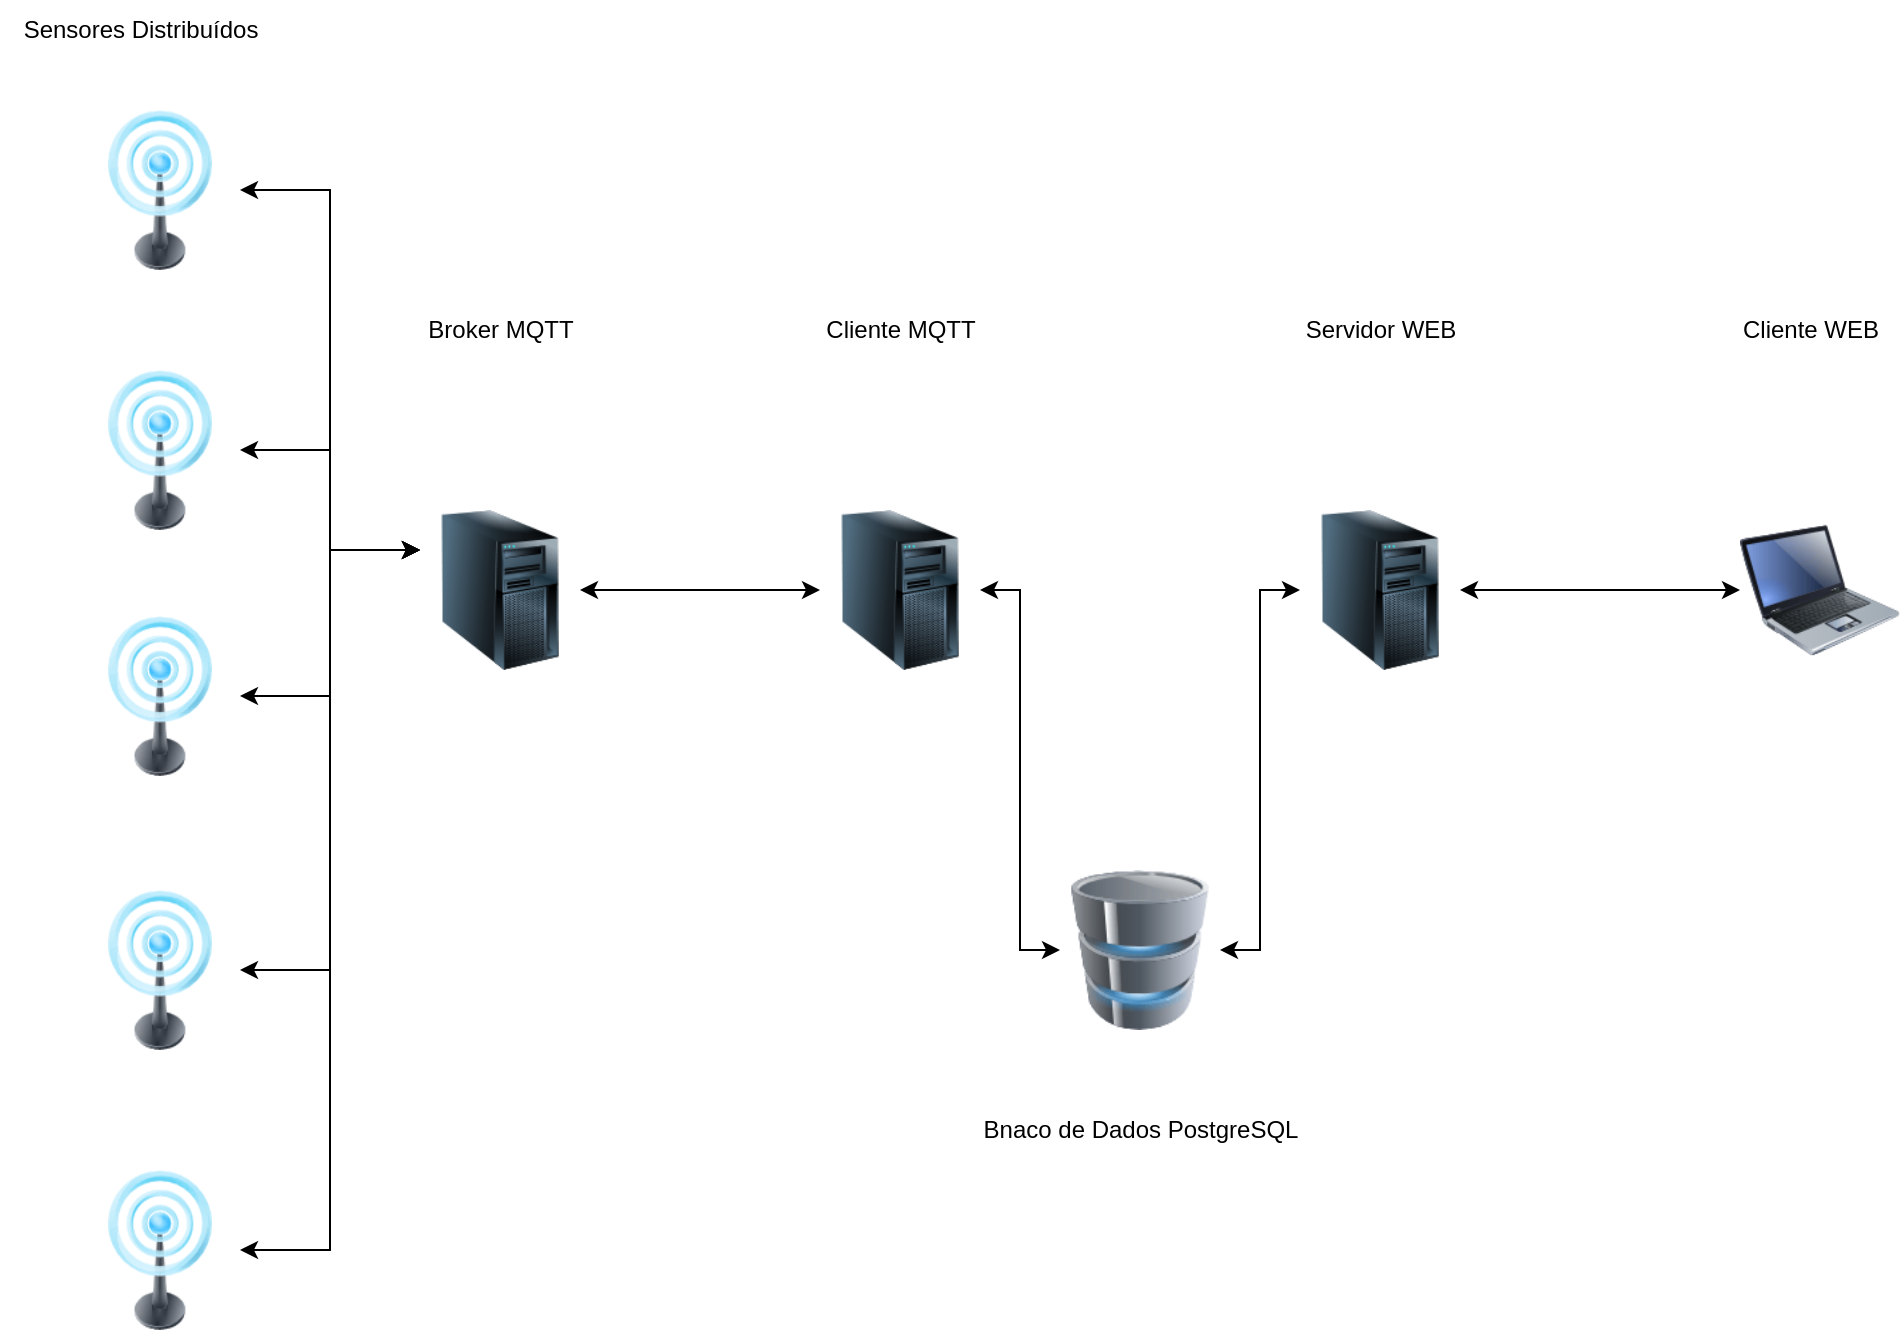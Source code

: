 <mxfile version="20.8.16" type="device" pages="3"><diagram name="Arquitetura Principal" id="y8EzPziHmIngPDOYT_3t"><mxGraphModel dx="880" dy="531" grid="1" gridSize="10" guides="1" tooltips="1" connect="1" arrows="1" fold="1" page="1" pageScale="1" pageWidth="1169" pageHeight="827" math="0" shadow="0"><root><mxCell id="0"/><mxCell id="1" parent="0"/><mxCell id="rIS34uFpyx0NcnDN-hum-27" value="" style="group" parent="1" vertex="1" connectable="0"><mxGeometry x="110" y="81" width="950" height="665" as="geometry"/></mxCell><mxCell id="rIS34uFpyx0NcnDN-hum-1" value="" style="image;html=1;image=img/lib/clip_art/computers/Database_128x128.png" parent="rIS34uFpyx0NcnDN-hum-27" vertex="1"><mxGeometry x="530" y="435" width="80" height="80" as="geometry"/></mxCell><mxCell id="rIS34uFpyx0NcnDN-hum-19" style="edgeStyle=orthogonalEdgeStyle;rounded=0;orthogonalLoop=1;jettySize=auto;html=1;entryX=1;entryY=0.5;entryDx=0;entryDy=0;startArrow=classic;startFill=1;" parent="rIS34uFpyx0NcnDN-hum-27" source="rIS34uFpyx0NcnDN-hum-2" target="rIS34uFpyx0NcnDN-hum-1" edge="1"><mxGeometry relative="1" as="geometry"/></mxCell><mxCell id="rIS34uFpyx0NcnDN-hum-2" value="" style="image;html=1;image=img/lib/clip_art/computers/Server_Tower_128x128.png" parent="rIS34uFpyx0NcnDN-hum-27" vertex="1"><mxGeometry x="650" y="255" width="80" height="80" as="geometry"/></mxCell><mxCell id="rIS34uFpyx0NcnDN-hum-3" value="" style="image;html=1;image=img/lib/clip_art/computers/Server_Tower_128x128.png" parent="rIS34uFpyx0NcnDN-hum-27" vertex="1"><mxGeometry x="210" y="255" width="80" height="80" as="geometry"/></mxCell><mxCell id="rIS34uFpyx0NcnDN-hum-17" style="edgeStyle=orthogonalEdgeStyle;rounded=0;orthogonalLoop=1;jettySize=auto;html=1;entryX=1;entryY=0.5;entryDx=0;entryDy=0;startArrow=classic;startFill=1;" parent="rIS34uFpyx0NcnDN-hum-27" source="rIS34uFpyx0NcnDN-hum-5" target="rIS34uFpyx0NcnDN-hum-3" edge="1"><mxGeometry relative="1" as="geometry"/></mxCell><mxCell id="rIS34uFpyx0NcnDN-hum-18" style="edgeStyle=orthogonalEdgeStyle;rounded=0;orthogonalLoop=1;jettySize=auto;html=1;entryX=0;entryY=0.5;entryDx=0;entryDy=0;startArrow=classic;startFill=1;" parent="rIS34uFpyx0NcnDN-hum-27" source="rIS34uFpyx0NcnDN-hum-5" target="rIS34uFpyx0NcnDN-hum-1" edge="1"><mxGeometry relative="1" as="geometry"/></mxCell><mxCell id="rIS34uFpyx0NcnDN-hum-5" value="" style="image;html=1;image=img/lib/clip_art/computers/Server_Tower_128x128.png" parent="rIS34uFpyx0NcnDN-hum-27" vertex="1"><mxGeometry x="410" y="255" width="80" height="80" as="geometry"/></mxCell><mxCell id="rIS34uFpyx0NcnDN-hum-20" style="edgeStyle=orthogonalEdgeStyle;rounded=0;orthogonalLoop=1;jettySize=auto;html=1;entryX=1;entryY=0.5;entryDx=0;entryDy=0;startArrow=classic;startFill=1;" parent="rIS34uFpyx0NcnDN-hum-27" source="rIS34uFpyx0NcnDN-hum-6" target="rIS34uFpyx0NcnDN-hum-2" edge="1"><mxGeometry relative="1" as="geometry"/></mxCell><mxCell id="rIS34uFpyx0NcnDN-hum-6" value="" style="image;html=1;image=img/lib/clip_art/computers/Laptop_128x128.png" parent="rIS34uFpyx0NcnDN-hum-27" vertex="1"><mxGeometry x="870" y="255" width="80" height="80" as="geometry"/></mxCell><mxCell id="rIS34uFpyx0NcnDN-hum-12" style="edgeStyle=orthogonalEdgeStyle;rounded=0;orthogonalLoop=1;jettySize=auto;html=1;entryX=0;entryY=0.25;entryDx=0;entryDy=0;startArrow=classic;startFill=1;" parent="rIS34uFpyx0NcnDN-hum-27" source="rIS34uFpyx0NcnDN-hum-7" target="rIS34uFpyx0NcnDN-hum-3" edge="1"><mxGeometry relative="1" as="geometry"/></mxCell><mxCell id="rIS34uFpyx0NcnDN-hum-7" value="" style="image;html=1;image=img/lib/clip_art/telecommunication/Signal_tower_on_128x128.png" parent="rIS34uFpyx0NcnDN-hum-27" vertex="1"><mxGeometry x="40" y="55" width="80" height="80" as="geometry"/></mxCell><mxCell id="rIS34uFpyx0NcnDN-hum-13" style="edgeStyle=orthogonalEdgeStyle;rounded=0;orthogonalLoop=1;jettySize=auto;html=1;entryX=0;entryY=0.25;entryDx=0;entryDy=0;startArrow=classic;startFill=1;" parent="rIS34uFpyx0NcnDN-hum-27" source="rIS34uFpyx0NcnDN-hum-8" target="rIS34uFpyx0NcnDN-hum-3" edge="1"><mxGeometry relative="1" as="geometry"/></mxCell><mxCell id="rIS34uFpyx0NcnDN-hum-8" value="" style="image;html=1;image=img/lib/clip_art/telecommunication/Signal_tower_on_128x128.png" parent="rIS34uFpyx0NcnDN-hum-27" vertex="1"><mxGeometry x="40" y="185" width="80" height="80" as="geometry"/></mxCell><mxCell id="rIS34uFpyx0NcnDN-hum-14" style="edgeStyle=orthogonalEdgeStyle;rounded=0;orthogonalLoop=1;jettySize=auto;html=1;entryX=0;entryY=0.25;entryDx=0;entryDy=0;startArrow=classic;startFill=1;" parent="rIS34uFpyx0NcnDN-hum-27" source="rIS34uFpyx0NcnDN-hum-9" target="rIS34uFpyx0NcnDN-hum-3" edge="1"><mxGeometry relative="1" as="geometry"/></mxCell><mxCell id="rIS34uFpyx0NcnDN-hum-9" value="" style="image;html=1;image=img/lib/clip_art/telecommunication/Signal_tower_on_128x128.png" parent="rIS34uFpyx0NcnDN-hum-27" vertex="1"><mxGeometry x="40" y="308" width="80" height="80" as="geometry"/></mxCell><mxCell id="rIS34uFpyx0NcnDN-hum-15" style="edgeStyle=orthogonalEdgeStyle;rounded=0;orthogonalLoop=1;jettySize=auto;html=1;entryX=0;entryY=0.25;entryDx=0;entryDy=0;startArrow=classic;startFill=1;" parent="rIS34uFpyx0NcnDN-hum-27" source="rIS34uFpyx0NcnDN-hum-10" target="rIS34uFpyx0NcnDN-hum-3" edge="1"><mxGeometry relative="1" as="geometry"/></mxCell><mxCell id="rIS34uFpyx0NcnDN-hum-10" value="" style="image;html=1;image=img/lib/clip_art/telecommunication/Signal_tower_on_128x128.png" parent="rIS34uFpyx0NcnDN-hum-27" vertex="1"><mxGeometry x="40" y="445" width="80" height="80" as="geometry"/></mxCell><mxCell id="rIS34uFpyx0NcnDN-hum-16" style="edgeStyle=orthogonalEdgeStyle;rounded=0;orthogonalLoop=1;jettySize=auto;html=1;entryX=0;entryY=0.25;entryDx=0;entryDy=0;startArrow=classic;startFill=1;" parent="rIS34uFpyx0NcnDN-hum-27" source="rIS34uFpyx0NcnDN-hum-11" target="rIS34uFpyx0NcnDN-hum-3" edge="1"><mxGeometry relative="1" as="geometry"/></mxCell><mxCell id="rIS34uFpyx0NcnDN-hum-11" value="" style="image;html=1;image=img/lib/clip_art/telecommunication/Signal_tower_on_128x128.png" parent="rIS34uFpyx0NcnDN-hum-27" vertex="1"><mxGeometry x="40" y="585" width="80" height="80" as="geometry"/></mxCell><mxCell id="rIS34uFpyx0NcnDN-hum-21" value="Sensores Distribuídos" style="text;html=1;align=center;verticalAlign=middle;resizable=0;points=[];autosize=1;strokeColor=none;fillColor=none;" parent="rIS34uFpyx0NcnDN-hum-27" vertex="1"><mxGeometry width="140" height="30" as="geometry"/></mxCell><mxCell id="rIS34uFpyx0NcnDN-hum-22" value="Broker MQTT" style="text;html=1;align=center;verticalAlign=middle;resizable=0;points=[];autosize=1;strokeColor=none;fillColor=none;" parent="rIS34uFpyx0NcnDN-hum-27" vertex="1"><mxGeometry x="200" y="150" width="100" height="30" as="geometry"/></mxCell><mxCell id="rIS34uFpyx0NcnDN-hum-23" value="Cliente MQTT" style="text;html=1;align=center;verticalAlign=middle;resizable=0;points=[];autosize=1;strokeColor=none;fillColor=none;" parent="rIS34uFpyx0NcnDN-hum-27" vertex="1"><mxGeometry x="400" y="150" width="100" height="30" as="geometry"/></mxCell><mxCell id="rIS34uFpyx0NcnDN-hum-24" value="Bnaco de Dados PostgreSQL" style="text;html=1;align=center;verticalAlign=middle;resizable=0;points=[];autosize=1;strokeColor=none;fillColor=none;" parent="rIS34uFpyx0NcnDN-hum-27" vertex="1"><mxGeometry x="480" y="550" width="180" height="30" as="geometry"/></mxCell><mxCell id="rIS34uFpyx0NcnDN-hum-25" value="Servidor WEB" style="text;html=1;align=center;verticalAlign=middle;resizable=0;points=[];autosize=1;strokeColor=none;fillColor=none;" parent="rIS34uFpyx0NcnDN-hum-27" vertex="1"><mxGeometry x="640" y="150" width="100" height="30" as="geometry"/></mxCell><mxCell id="rIS34uFpyx0NcnDN-hum-26" value="Cliente WEB" style="text;html=1;align=center;verticalAlign=middle;resizable=0;points=[];autosize=1;strokeColor=none;fillColor=none;" parent="rIS34uFpyx0NcnDN-hum-27" vertex="1"><mxGeometry x="860" y="150" width="90" height="30" as="geometry"/></mxCell></root></mxGraphModel></diagram><diagram id="UOPdGW3c7T8hbGlpTSuy" name="Diagrama de Classes do Cliente MQTT - Defasado"><mxGraphModel dx="1956" dy="1180" grid="1" gridSize="10" guides="1" tooltips="1" connect="1" arrows="1" fold="1" page="1" pageScale="1" pageWidth="1169" pageHeight="827" math="0" shadow="0"><root><mxCell id="0"/><mxCell id="1" parent="0"/><mxCell id="Imm-MPzWR7Ql3KD_X7vS-79" value="" style="group" parent="1" vertex="1" connectable="0"><mxGeometry x="25" y="88" width="1120" height="652" as="geometry"/></mxCell><mxCell id="Imm-MPzWR7Ql3KD_X7vS-76" value="package" style="shape=folder;fontStyle=1;spacingTop=10;tabWidth=40;tabHeight=14;tabPosition=left;fontColor=none;noLabel=1;" parent="Imm-MPzWR7Ql3KD_X7vS-79" vertex="1"><mxGeometry x="790" y="148" width="330" height="410" as="geometry"/></mxCell><mxCell id="Imm-MPzWR7Ql3KD_X7vS-1" value="VerifySensors" style="swimlane;fontStyle=1;align=center;verticalAlign=top;childLayout=stackLayout;horizontal=1;startSize=26;horizontalStack=0;resizeParent=1;resizeParentMax=0;resizeLast=0;collapsible=1;marginBottom=0;" parent="Imm-MPzWR7Ql3KD_X7vS-79" vertex="1"><mxGeometry y="10" width="240" height="242" as="geometry"/></mxCell><mxCell id="Imm-MPzWR7Ql3KD_X7vS-2" value="+ sensorsInstance: Sensors" style="text;strokeColor=none;fillColor=none;align=left;verticalAlign=top;spacingLeft=4;spacingRight=4;overflow=hidden;rotatable=0;points=[[0,0.5],[1,0.5]];portConstraint=eastwest;" parent="Imm-MPzWR7Ql3KD_X7vS-1" vertex="1"><mxGeometry y="26" width="240" height="26" as="geometry"/></mxCell><mxCell id="Imm-MPzWR7Ql3KD_X7vS-21" value="- __sensorsOnDataBase: list(tuple)" style="text;strokeColor=none;fillColor=none;align=left;verticalAlign=top;spacingLeft=4;spacingRight=4;overflow=hidden;rotatable=0;points=[[0,0.5],[1,0.5]];portConstraint=eastwest;" parent="Imm-MPzWR7Ql3KD_X7vS-1" vertex="1"><mxGeometry y="52" width="240" height="26" as="geometry"/></mxCell><mxCell id="Imm-MPzWR7Ql3KD_X7vS-3" value="" style="line;strokeWidth=1;fillColor=none;align=left;verticalAlign=middle;spacingTop=-1;spacingLeft=3;spacingRight=3;rotatable=0;labelPosition=right;points=[];portConstraint=eastwest;strokeColor=inherit;" parent="Imm-MPzWR7Ql3KD_X7vS-1" vertex="1"><mxGeometry y="78" width="240" height="8" as="geometry"/></mxCell><mxCell id="Imm-MPzWR7Ql3KD_X7vS-24" value="+ sensors: getter" style="text;strokeColor=none;fillColor=none;align=left;verticalAlign=top;spacingLeft=4;spacingRight=4;overflow=hidden;rotatable=0;points=[[0,0.5],[1,0.5]];portConstraint=eastwest;" parent="Imm-MPzWR7Ql3KD_X7vS-1" vertex="1"><mxGeometry y="86" width="240" height="26" as="geometry"/></mxCell><mxCell id="Imm-MPzWR7Ql3KD_X7vS-4" value="+ sensors: setter" style="text;strokeColor=none;fillColor=none;align=left;verticalAlign=top;spacingLeft=4;spacingRight=4;overflow=hidden;rotatable=0;points=[[0,0.5],[1,0.5]];portConstraint=eastwest;" parent="Imm-MPzWR7Ql3KD_X7vS-1" vertex="1"><mxGeometry y="112" width="240" height="26" as="geometry"/></mxCell><mxCell id="Imm-MPzWR7Ql3KD_X7vS-26" value="+ getSensorMac: list" style="text;strokeColor=none;fillColor=none;align=left;verticalAlign=top;spacingLeft=4;spacingRight=4;overflow=hidden;rotatable=0;points=[[0,0.5],[1,0.5]];portConstraint=eastwest;" parent="Imm-MPzWR7Ql3KD_X7vS-1" vertex="1"><mxGeometry y="138" width="240" height="26" as="geometry"/></mxCell><mxCell id="Imm-MPzWR7Ql3KD_X7vS-25" value="+ getIdSensor: int" style="text;strokeColor=none;fillColor=none;align=left;verticalAlign=top;spacingLeft=4;spacingRight=4;overflow=hidden;rotatable=0;points=[[0,0.5],[1,0.5]];portConstraint=eastwest;" parent="Imm-MPzWR7Ql3KD_X7vS-1" vertex="1"><mxGeometry y="164" width="240" height="26" as="geometry"/></mxCell><mxCell id="Imm-MPzWR7Ql3KD_X7vS-23" value="- __search;sensors: list" style="text;strokeColor=none;fillColor=none;align=left;verticalAlign=top;spacingLeft=4;spacingRight=4;overflow=hidden;rotatable=0;points=[[0,0.5],[1,0.5]];portConstraint=eastwest;" parent="Imm-MPzWR7Ql3KD_X7vS-1" vertex="1"><mxGeometry y="190" width="240" height="26" as="geometry"/></mxCell><mxCell id="Imm-MPzWR7Ql3KD_X7vS-22" value="- __insertSensors: bool" style="text;strokeColor=none;fillColor=none;align=left;verticalAlign=top;spacingLeft=4;spacingRight=4;overflow=hidden;rotatable=0;points=[[0,0.5],[1,0.5]];portConstraint=eastwest;" parent="Imm-MPzWR7Ql3KD_X7vS-1" vertex="1"><mxGeometry y="216" width="240" height="26" as="geometry"/></mxCell><mxCell id="Imm-MPzWR7Ql3KD_X7vS-5" value="DateHandler" style="swimlane;fontStyle=1;align=center;verticalAlign=top;childLayout=stackLayout;horizontal=1;startSize=26;horizontalStack=0;resizeParent=1;resizeParentMax=0;resizeLast=0;collapsible=1;marginBottom=0;" parent="Imm-MPzWR7Ql3KD_X7vS-79" vertex="1"><mxGeometry x="850" width="240" height="138" as="geometry"/></mxCell><mxCell id="Imm-MPzWR7Ql3KD_X7vS-6" value="- __data" style="text;strokeColor=none;fillColor=none;align=left;verticalAlign=top;spacingLeft=4;spacingRight=4;overflow=hidden;rotatable=0;points=[[0,0.5],[1,0.5]];portConstraint=eastwest;" parent="Imm-MPzWR7Ql3KD_X7vS-5" vertex="1"><mxGeometry y="26" width="240" height="26" as="geometry"/></mxCell><mxCell id="Imm-MPzWR7Ql3KD_X7vS-7" value="" style="line;strokeWidth=1;fillColor=none;align=left;verticalAlign=middle;spacingTop=-1;spacingLeft=3;spacingRight=3;rotatable=0;labelPosition=right;points=[];portConstraint=eastwest;strokeColor=inherit;" parent="Imm-MPzWR7Ql3KD_X7vS-5" vertex="1"><mxGeometry y="52" width="240" height="8" as="geometry"/></mxCell><mxCell id="Imm-MPzWR7Ql3KD_X7vS-8" value="+ data: getter" style="text;strokeColor=none;fillColor=none;align=left;verticalAlign=top;spacingLeft=4;spacingRight=4;overflow=hidden;rotatable=0;points=[[0,0.5],[1,0.5]];portConstraint=eastwest;" parent="Imm-MPzWR7Ql3KD_X7vS-5" vertex="1"><mxGeometry y="60" width="240" height="26" as="geometry"/></mxCell><mxCell id="Imm-MPzWR7Ql3KD_X7vS-28" value="+ data: setter" style="text;strokeColor=none;fillColor=none;align=left;verticalAlign=top;spacingLeft=4;spacingRight=4;overflow=hidden;rotatable=0;points=[[0,0.5],[1,0.5]];portConstraint=eastwest;" parent="Imm-MPzWR7Ql3KD_X7vS-5" vertex="1"><mxGeometry y="86" width="240" height="26" as="geometry"/></mxCell><mxCell id="Imm-MPzWR7Ql3KD_X7vS-27" value="+ translateDate: str" style="text;strokeColor=none;fillColor=none;align=left;verticalAlign=top;spacingLeft=4;spacingRight=4;overflow=hidden;rotatable=0;points=[[0,0.5],[1,0.5]];portConstraint=eastwest;" parent="Imm-MPzWR7Ql3KD_X7vS-5" vertex="1"><mxGeometry y="112" width="240" height="26" as="geometry"/></mxCell><mxCell id="Imm-MPzWR7Ql3KD_X7vS-9" value="MQTTClient" style="swimlane;fontStyle=1;align=center;verticalAlign=top;childLayout=stackLayout;horizontal=1;startSize=26;horizontalStack=0;resizeParent=1;resizeParentMax=0;resizeLast=0;collapsible=1;marginBottom=0;" parent="Imm-MPzWR7Ql3KD_X7vS-79" vertex="1"><mxGeometry x="440" y="202" width="240" height="268" as="geometry"/></mxCell><mxCell id="Imm-MPzWR7Ql3KD_X7vS-10" value="+ port: int" style="text;strokeColor=none;fillColor=none;align=left;verticalAlign=top;spacingLeft=4;spacingRight=4;overflow=hidden;rotatable=0;points=[[0,0.5],[1,0.5]];portConstraint=eastwest;" parent="Imm-MPzWR7Ql3KD_X7vS-9" vertex="1"><mxGeometry y="26" width="240" height="26" as="geometry"/></mxCell><mxCell id="Imm-MPzWR7Ql3KD_X7vS-42" value="+  mqttBriker: str" style="text;strokeColor=none;fillColor=none;align=left;verticalAlign=top;spacingLeft=4;spacingRight=4;overflow=hidden;rotatable=0;points=[[0,0.5],[1,0.5]];portConstraint=eastwest;" parent="Imm-MPzWR7Ql3KD_X7vS-9" vertex="1"><mxGeometry y="52" width="240" height="26" as="geometry"/></mxCell><mxCell id="Imm-MPzWR7Ql3KD_X7vS-41" value="+ topicSub: str" style="text;strokeColor=none;fillColor=none;align=left;verticalAlign=top;spacingLeft=4;spacingRight=4;overflow=hidden;rotatable=0;points=[[0,0.5],[1,0.5]];portConstraint=eastwest;" parent="Imm-MPzWR7Ql3KD_X7vS-9" vertex="1"><mxGeometry y="78" width="240" height="26" as="geometry"/></mxCell><mxCell id="Imm-MPzWR7Ql3KD_X7vS-40" value="+ client: mqtt.Client" style="text;strokeColor=none;fillColor=none;align=left;verticalAlign=top;spacingLeft=4;spacingRight=4;overflow=hidden;rotatable=0;points=[[0,0.5],[1,0.5]];portConstraint=eastwest;" parent="Imm-MPzWR7Ql3KD_X7vS-9" vertex="1"><mxGeometry y="104" width="240" height="26" as="geometry"/></mxCell><mxCell id="Imm-MPzWR7Ql3KD_X7vS-39" value="+ sensorData: Datasensors" style="text;strokeColor=none;fillColor=none;align=left;verticalAlign=top;spacingLeft=4;spacingRight=4;overflow=hidden;rotatable=0;points=[[0,0.5],[1,0.5]];portConstraint=eastwest;" parent="Imm-MPzWR7Ql3KD_X7vS-9" vertex="1"><mxGeometry y="130" width="240" height="26" as="geometry"/></mxCell><mxCell id="Imm-MPzWR7Ql3KD_X7vS-38" value="+ handleDate: DateHandler" style="text;strokeColor=none;fillColor=none;align=left;verticalAlign=top;spacingLeft=4;spacingRight=4;overflow=hidden;rotatable=0;points=[[0,0.5],[1,0.5]];portConstraint=eastwest;" parent="Imm-MPzWR7Ql3KD_X7vS-9" vertex="1"><mxGeometry y="156" width="240" height="26" as="geometry"/></mxCell><mxCell id="Imm-MPzWR7Ql3KD_X7vS-37" value="+ handleSensor: SensorHandler" style="text;strokeColor=none;fillColor=none;align=left;verticalAlign=top;spacingLeft=4;spacingRight=4;overflow=hidden;rotatable=0;points=[[0,0.5],[1,0.5]];portConstraint=eastwest;" parent="Imm-MPzWR7Ql3KD_X7vS-9" vertex="1"><mxGeometry y="182" width="240" height="26" as="geometry"/></mxCell><mxCell id="Imm-MPzWR7Ql3KD_X7vS-11" value="" style="line;strokeWidth=1;fillColor=none;align=left;verticalAlign=middle;spacingTop=-1;spacingLeft=3;spacingRight=3;rotatable=0;labelPosition=right;points=[];portConstraint=eastwest;strokeColor=inherit;" parent="Imm-MPzWR7Ql3KD_X7vS-9" vertex="1"><mxGeometry y="208" width="240" height="8" as="geometry"/></mxCell><mxCell id="Imm-MPzWR7Ql3KD_X7vS-12" value="- __on_message: callback" style="text;strokeColor=none;fillColor=none;align=left;verticalAlign=top;spacingLeft=4;spacingRight=4;overflow=hidden;rotatable=0;points=[[0,0.5],[1,0.5]];portConstraint=eastwest;" parent="Imm-MPzWR7Ql3KD_X7vS-9" vertex="1"><mxGeometry y="216" width="240" height="26" as="geometry"/></mxCell><mxCell id="Imm-MPzWR7Ql3KD_X7vS-43" value="+ runMQTTClient: None" style="text;strokeColor=none;fillColor=none;align=left;verticalAlign=top;spacingLeft=4;spacingRight=4;overflow=hidden;rotatable=0;points=[[0,0.5],[1,0.5]];portConstraint=eastwest;" parent="Imm-MPzWR7Ql3KD_X7vS-9" vertex="1"><mxGeometry y="242" width="240" height="26" as="geometry"/></mxCell><mxCell id="Imm-MPzWR7Ql3KD_X7vS-13" value="SensorHandler" style="swimlane;fontStyle=1;align=center;verticalAlign=top;childLayout=stackLayout;horizontal=1;startSize=26;horizontalStack=0;resizeParent=1;resizeParentMax=0;resizeLast=0;collapsible=1;marginBottom=0;" parent="Imm-MPzWR7Ql3KD_X7vS-79" vertex="1"><mxGeometry y="280" width="240" height="190" as="geometry"/></mxCell><mxCell id="Imm-MPzWR7Ql3KD_X7vS-14" value="+ sens: VerifySensors" style="text;strokeColor=none;fillColor=none;align=left;verticalAlign=top;spacingLeft=4;spacingRight=4;overflow=hidden;rotatable=0;points=[[0,0.5],[1,0.5]];portConstraint=eastwest;" parent="Imm-MPzWR7Ql3KD_X7vS-13" vertex="1"><mxGeometry y="26" width="240" height="26" as="geometry"/></mxCell><mxCell id="Imm-MPzWR7Ql3KD_X7vS-29" value="- data: str" style="text;strokeColor=none;fillColor=none;align=left;verticalAlign=top;spacingLeft=4;spacingRight=4;overflow=hidden;rotatable=0;points=[[0,0.5],[1,0.5]];portConstraint=eastwest;" parent="Imm-MPzWR7Ql3KD_X7vS-13" vertex="1"><mxGeometry y="52" width="240" height="26" as="geometry"/></mxCell><mxCell id="Imm-MPzWR7Ql3KD_X7vS-15" value="" style="line;strokeWidth=1;fillColor=none;align=left;verticalAlign=middle;spacingTop=-1;spacingLeft=3;spacingRight=3;rotatable=0;labelPosition=right;points=[];portConstraint=eastwest;strokeColor=inherit;" parent="Imm-MPzWR7Ql3KD_X7vS-13" vertex="1"><mxGeometry y="78" width="240" height="8" as="geometry"/></mxCell><mxCell id="Imm-MPzWR7Ql3KD_X7vS-16" value="+ data: getter" style="text;strokeColor=none;fillColor=none;align=left;verticalAlign=top;spacingLeft=4;spacingRight=4;overflow=hidden;rotatable=0;points=[[0,0.5],[1,0.5]];portConstraint=eastwest;" parent="Imm-MPzWR7Ql3KD_X7vS-13" vertex="1"><mxGeometry y="86" width="240" height="26" as="geometry"/></mxCell><mxCell id="Imm-MPzWR7Ql3KD_X7vS-32" value="+ data: setter" style="text;strokeColor=none;fillColor=none;align=left;verticalAlign=top;spacingLeft=4;spacingRight=4;overflow=hidden;rotatable=0;points=[[0,0.5],[1,0.5]];portConstraint=eastwest;" parent="Imm-MPzWR7Ql3KD_X7vS-13" vertex="1"><mxGeometry y="112" width="240" height="26" as="geometry"/></mxCell><mxCell id="Imm-MPzWR7Ql3KD_X7vS-31" value="+ checkingSensors: None" style="text;strokeColor=none;fillColor=none;align=left;verticalAlign=top;spacingLeft=4;spacingRight=4;overflow=hidden;rotatable=0;points=[[0,0.5],[1,0.5]];portConstraint=eastwest;" parent="Imm-MPzWR7Ql3KD_X7vS-13" vertex="1"><mxGeometry y="138" width="240" height="26" as="geometry"/></mxCell><mxCell id="Imm-MPzWR7Ql3KD_X7vS-30" value="+ getIDSensor" style="text;strokeColor=none;fillColor=none;align=left;verticalAlign=top;spacingLeft=4;spacingRight=4;overflow=hidden;rotatable=0;points=[[0,0.5],[1,0.5]];portConstraint=eastwest;" parent="Imm-MPzWR7Ql3KD_X7vS-13" vertex="1"><mxGeometry y="164" width="240" height="26" as="geometry"/></mxCell><mxCell id="Imm-MPzWR7Ql3KD_X7vS-17" value="Main" style="swimlane;fontStyle=1;align=center;verticalAlign=top;childLayout=stackLayout;horizontal=1;startSize=26;horizontalStack=0;resizeParent=1;resizeParentMax=0;resizeLast=0;collapsible=1;marginBottom=0;" parent="Imm-MPzWR7Ql3KD_X7vS-79" vertex="1"><mxGeometry y="540" width="240" height="112" as="geometry"/></mxCell><mxCell id="Imm-MPzWR7Ql3KD_X7vS-18" value="+ dbPostgreSQL: DataBasePostgreSQL" style="text;strokeColor=none;fillColor=none;align=left;verticalAlign=top;spacingLeft=4;spacingRight=4;overflow=hidden;rotatable=0;points=[[0,0.5],[1,0.5]];portConstraint=eastwest;" parent="Imm-MPzWR7Ql3KD_X7vS-17" vertex="1"><mxGeometry y="26" width="240" height="26" as="geometry"/></mxCell><mxCell id="Imm-MPzWR7Ql3KD_X7vS-44" value="+ mqttClient : MQTTClient" style="text;strokeColor=none;fillColor=none;align=left;verticalAlign=top;spacingLeft=4;spacingRight=4;overflow=hidden;rotatable=0;points=[[0,0.5],[1,0.5]];portConstraint=eastwest;" parent="Imm-MPzWR7Ql3KD_X7vS-17" vertex="1"><mxGeometry y="52" width="240" height="26" as="geometry"/></mxCell><mxCell id="Imm-MPzWR7Ql3KD_X7vS-19" value="" style="line;strokeWidth=1;fillColor=none;align=left;verticalAlign=middle;spacingTop=-1;spacingLeft=3;spacingRight=3;rotatable=0;labelPosition=right;points=[];portConstraint=eastwest;strokeColor=inherit;" parent="Imm-MPzWR7Ql3KD_X7vS-17" vertex="1"><mxGeometry y="78" width="240" height="8" as="geometry"/></mxCell><mxCell id="Imm-MPzWR7Ql3KD_X7vS-20" value="+ run: None" style="text;strokeColor=none;fillColor=none;align=left;verticalAlign=top;spacingLeft=4;spacingRight=4;overflow=hidden;rotatable=0;points=[[0,0.5],[1,0.5]];portConstraint=eastwest;" parent="Imm-MPzWR7Ql3KD_X7vS-17" vertex="1"><mxGeometry y="86" width="240" height="26" as="geometry"/></mxCell><mxCell id="Imm-MPzWR7Ql3KD_X7vS-46" value="Extends" style="endArrow=block;endSize=16;endFill=0;html=1;rounded=0;exitX=0.5;exitY=0;exitDx=0;exitDy=0;entryX=0;entryY=0;entryDx=0;entryDy=0;" parent="Imm-MPzWR7Ql3KD_X7vS-79" source="Imm-MPzWR7Ql3KD_X7vS-9" target="Imm-MPzWR7Ql3KD_X7vS-33" edge="1"><mxGeometry width="160" relative="1" as="geometry"><mxPoint x="800" y="210" as="sourcePoint"/><mxPoint x="930" y="100" as="targetPoint"/><Array as="points"><mxPoint x="560" y="130"/><mxPoint x="740" y="130"/><mxPoint x="740" y="510"/></Array></mxGeometry></mxCell><mxCell id="Imm-MPzWR7Ql3KD_X7vS-48" value="1" style="endArrow=open;html=1;endSize=12;startArrow=diamondThin;startSize=14;startFill=1;edgeStyle=orthogonalEdgeStyle;align=left;verticalAlign=bottom;rounded=0;exitX=1;exitY=0.5;exitDx=0;exitDy=0;" parent="Imm-MPzWR7Ql3KD_X7vS-79" source="Imm-MPzWR7Ql3KD_X7vS-44" target="Imm-MPzWR7Ql3KD_X7vS-9" edge="1"><mxGeometry x="-1" y="3" relative="1" as="geometry"><mxPoint x="500" y="360" as="sourcePoint"/><mxPoint x="660" y="360" as="targetPoint"/></mxGeometry></mxCell><mxCell id="Imm-MPzWR7Ql3KD_X7vS-50" value="1" style="endArrow=open;html=1;endSize=12;startArrow=diamondThin;startSize=14;startFill=1;edgeStyle=orthogonalEdgeStyle;align=left;verticalAlign=bottom;rounded=0;exitX=1;exitY=0.5;exitDx=0;exitDy=0;entryX=0;entryY=0.25;entryDx=0;entryDy=0;" parent="Imm-MPzWR7Ql3KD_X7vS-79" source="Imm-MPzWR7Ql3KD_X7vS-38" target="Imm-MPzWR7Ql3KD_X7vS-5" edge="1"><mxGeometry x="-1" y="3" relative="1" as="geometry"><mxPoint x="500" y="280" as="sourcePoint"/><mxPoint x="660" y="280" as="targetPoint"/></mxGeometry></mxCell><mxCell id="Imm-MPzWR7Ql3KD_X7vS-51" value="1" style="endArrow=open;html=1;endSize=12;startArrow=diamondThin;startSize=14;startFill=1;edgeStyle=orthogonalEdgeStyle;align=left;verticalAlign=bottom;rounded=0;exitX=0;exitY=0.5;exitDx=0;exitDy=0;" parent="Imm-MPzWR7Ql3KD_X7vS-79" source="Imm-MPzWR7Ql3KD_X7vS-37" target="Imm-MPzWR7Ql3KD_X7vS-13" edge="1"><mxGeometry x="-0.82" relative="1" as="geometry"><mxPoint x="500" y="280" as="sourcePoint"/><mxPoint x="660" y="280" as="targetPoint"/><mxPoint as="offset"/></mxGeometry></mxCell><mxCell id="Imm-MPzWR7Ql3KD_X7vS-67" value="1" style="endArrow=open;html=1;endSize=12;startArrow=diamondThin;startSize=14;startFill=1;edgeStyle=orthogonalEdgeStyle;align=left;verticalAlign=bottom;rounded=0;exitX=1;exitY=0.5;exitDx=0;exitDy=0;" parent="Imm-MPzWR7Ql3KD_X7vS-79" source="Imm-MPzWR7Ql3KD_X7vS-14" target="Imm-MPzWR7Ql3KD_X7vS-1" edge="1"><mxGeometry x="-1" y="3" relative="1" as="geometry"><mxPoint x="500" y="280" as="sourcePoint"/><mxPoint x="280" y="80" as="targetPoint"/><Array as="points"><mxPoint x="350" y="319"/><mxPoint x="350" y="131"/></Array></mxGeometry></mxCell><mxCell id="Imm-MPzWR7Ql3KD_X7vS-68" value="1" style="endArrow=open;html=1;endSize=12;startArrow=diamondThin;startSize=14;startFill=1;edgeStyle=orthogonalEdgeStyle;align=left;verticalAlign=bottom;rounded=0;entryX=0;entryY=0.25;entryDx=0;entryDy=0;exitX=1;exitY=0.5;exitDx=0;exitDy=0;" parent="Imm-MPzWR7Ql3KD_X7vS-79" source="Imm-MPzWR7Ql3KD_X7vS-39" target="Imm-MPzWR7Ql3KD_X7vS-56" edge="1"><mxGeometry x="-1" y="3" relative="1" as="geometry"><mxPoint x="690" y="355" as="sourcePoint"/><mxPoint x="660" y="280" as="targetPoint"/></mxGeometry></mxCell><mxCell id="Imm-MPzWR7Ql3KD_X7vS-69" value="1" style="endArrow=open;html=1;endSize=12;startArrow=diamondThin;startSize=14;startFill=1;edgeStyle=orthogonalEdgeStyle;align=left;verticalAlign=bottom;rounded=0;exitX=1;exitY=0.5;exitDx=0;exitDy=0;entryX=0;entryY=0.25;entryDx=0;entryDy=0;" parent="Imm-MPzWR7Ql3KD_X7vS-79" source="Imm-MPzWR7Ql3KD_X7vS-18" target="Imm-MPzWR7Ql3KD_X7vS-52" edge="1"><mxGeometry x="-1" y="3" relative="1" as="geometry"><mxPoint x="500" y="280" as="sourcePoint"/><mxPoint x="660" y="280" as="targetPoint"/><Array as="points"><mxPoint x="760" y="579"/><mxPoint x="760" y="411"/></Array></mxGeometry></mxCell><mxCell id="Imm-MPzWR7Ql3KD_X7vS-75" value="1" style="endArrow=open;html=1;endSize=12;startArrow=diamondThin;startSize=14;startFill=1;edgeStyle=orthogonalEdgeStyle;align=left;verticalAlign=bottom;rounded=0;exitX=1;exitY=0.5;exitDx=0;exitDy=0;entryX=0;entryY=0.25;entryDx=0;entryDy=0;" parent="Imm-MPzWR7Ql3KD_X7vS-79" source="Imm-MPzWR7Ql3KD_X7vS-2" target="Imm-MPzWR7Ql3KD_X7vS-70" edge="1"><mxGeometry x="-1" y="3" relative="1" as="geometry"><mxPoint x="500" y="280" as="sourcePoint"/><mxPoint x="660" y="280" as="targetPoint"/><Array as="points"><mxPoint x="710" y="49"/><mxPoint x="710" y="191"/></Array></mxGeometry></mxCell><mxCell id="Imm-MPzWR7Ql3KD_X7vS-77" value="" style="group" parent="Imm-MPzWR7Ql3KD_X7vS-79" vertex="1" connectable="0"><mxGeometry x="850" y="170" width="240" height="373" as="geometry"/></mxCell><mxCell id="Imm-MPzWR7Ql3KD_X7vS-33" value="LogErrorsMixin" style="swimlane;fontStyle=1;align=center;verticalAlign=top;childLayout=stackLayout;horizontal=1;startSize=26;horizontalStack=0;resizeParent=1;resizeParentMax=0;resizeLast=0;collapsible=1;marginBottom=0;" parent="Imm-MPzWR7Ql3KD_X7vS-77" vertex="1"><mxGeometry y="339" width="240" height="34" as="geometry"/></mxCell><mxCell id="Imm-MPzWR7Ql3KD_X7vS-35" value="" style="line;strokeWidth=1;fillColor=none;align=left;verticalAlign=middle;spacingTop=-1;spacingLeft=3;spacingRight=3;rotatable=0;labelPosition=right;points=[];portConstraint=eastwest;strokeColor=inherit;" parent="Imm-MPzWR7Ql3KD_X7vS-33" vertex="1"><mxGeometry y="26" width="240" height="8" as="geometry"/></mxCell><mxCell id="Imm-MPzWR7Ql3KD_X7vS-52" value="DataBasePostgreSQL" style="swimlane;fontStyle=1;align=center;verticalAlign=top;childLayout=stackLayout;horizontal=1;startSize=26;horizontalStack=0;resizeParent=1;resizeParentMax=0;resizeLast=0;collapsible=1;marginBottom=0;" parent="Imm-MPzWR7Ql3KD_X7vS-77" vertex="1"><mxGeometry y="220" width="240" height="86" as="geometry"/></mxCell><mxCell id="Imm-MPzWR7Ql3KD_X7vS-53" value="+ field: type" style="text;strokeColor=none;fillColor=none;align=left;verticalAlign=top;spacingLeft=4;spacingRight=4;overflow=hidden;rotatable=0;points=[[0,0.5],[1,0.5]];portConstraint=eastwest;" parent="Imm-MPzWR7Ql3KD_X7vS-52" vertex="1"><mxGeometry y="26" width="240" height="26" as="geometry"/></mxCell><mxCell id="Imm-MPzWR7Ql3KD_X7vS-54" value="" style="line;strokeWidth=1;fillColor=none;align=left;verticalAlign=middle;spacingTop=-1;spacingLeft=3;spacingRight=3;rotatable=0;labelPosition=right;points=[];portConstraint=eastwest;strokeColor=inherit;" parent="Imm-MPzWR7Ql3KD_X7vS-52" vertex="1"><mxGeometry y="52" width="240" height="8" as="geometry"/></mxCell><mxCell id="Imm-MPzWR7Ql3KD_X7vS-55" value="+ method(type): type" style="text;strokeColor=none;fillColor=none;align=left;verticalAlign=top;spacingLeft=4;spacingRight=4;overflow=hidden;rotatable=0;points=[[0,0.5],[1,0.5]];portConstraint=eastwest;" parent="Imm-MPzWR7Ql3KD_X7vS-52" vertex="1"><mxGeometry y="60" width="240" height="26" as="geometry"/></mxCell><mxCell id="Imm-MPzWR7Ql3KD_X7vS-56" value="DataSensors" style="swimlane;fontStyle=1;align=center;verticalAlign=top;childLayout=stackLayout;horizontal=1;startSize=26;horizontalStack=0;resizeParent=1;resizeParentMax=0;resizeLast=0;collapsible=1;marginBottom=0;" parent="Imm-MPzWR7Ql3KD_X7vS-77" vertex="1"><mxGeometry y="110" width="240" height="86" as="geometry"/></mxCell><mxCell id="Imm-MPzWR7Ql3KD_X7vS-57" value="+ field: type" style="text;strokeColor=none;fillColor=none;align=left;verticalAlign=top;spacingLeft=4;spacingRight=4;overflow=hidden;rotatable=0;points=[[0,0.5],[1,0.5]];portConstraint=eastwest;" parent="Imm-MPzWR7Ql3KD_X7vS-56" vertex="1"><mxGeometry y="26" width="240" height="26" as="geometry"/></mxCell><mxCell id="Imm-MPzWR7Ql3KD_X7vS-58" value="" style="line;strokeWidth=1;fillColor=none;align=left;verticalAlign=middle;spacingTop=-1;spacingLeft=3;spacingRight=3;rotatable=0;labelPosition=right;points=[];portConstraint=eastwest;strokeColor=inherit;" parent="Imm-MPzWR7Ql3KD_X7vS-56" vertex="1"><mxGeometry y="52" width="240" height="8" as="geometry"/></mxCell><mxCell id="Imm-MPzWR7Ql3KD_X7vS-59" value="+ method(type): type" style="text;strokeColor=none;fillColor=none;align=left;verticalAlign=top;spacingLeft=4;spacingRight=4;overflow=hidden;rotatable=0;points=[[0,0.5],[1,0.5]];portConstraint=eastwest;" parent="Imm-MPzWR7Ql3KD_X7vS-56" vertex="1"><mxGeometry y="60" width="240" height="26" as="geometry"/></mxCell><mxCell id="Imm-MPzWR7Ql3KD_X7vS-70" value="Sensors" style="swimlane;fontStyle=1;align=center;verticalAlign=top;childLayout=stackLayout;horizontal=1;startSize=26;horizontalStack=0;resizeParent=1;resizeParentMax=0;resizeLast=0;collapsible=1;marginBottom=0;" parent="Imm-MPzWR7Ql3KD_X7vS-77" vertex="1"><mxGeometry width="240" height="86" as="geometry"/></mxCell><mxCell id="Imm-MPzWR7Ql3KD_X7vS-71" value="+ field: type" style="text;strokeColor=none;fillColor=none;align=left;verticalAlign=top;spacingLeft=4;spacingRight=4;overflow=hidden;rotatable=0;points=[[0,0.5],[1,0.5]];portConstraint=eastwest;" parent="Imm-MPzWR7Ql3KD_X7vS-70" vertex="1"><mxGeometry y="26" width="240" height="26" as="geometry"/></mxCell><mxCell id="Imm-MPzWR7Ql3KD_X7vS-72" value="" style="line;strokeWidth=1;fillColor=none;align=left;verticalAlign=middle;spacingTop=-1;spacingLeft=3;spacingRight=3;rotatable=0;labelPosition=right;points=[];portConstraint=eastwest;strokeColor=inherit;" parent="Imm-MPzWR7Ql3KD_X7vS-70" vertex="1"><mxGeometry y="52" width="240" height="8" as="geometry"/></mxCell><mxCell id="Imm-MPzWR7Ql3KD_X7vS-73" value="+ method(type): type" style="text;strokeColor=none;fillColor=none;align=left;verticalAlign=top;spacingLeft=4;spacingRight=4;overflow=hidden;rotatable=0;points=[[0,0.5],[1,0.5]];portConstraint=eastwest;" parent="Imm-MPzWR7Ql3KD_X7vS-70" vertex="1"><mxGeometry y="60" width="240" height="26" as="geometry"/></mxCell></root></mxGraphModel></diagram><diagram id="YdFTjWXYHDvZjJG18LcW" name="Diagrama de Classes Atual"><mxGraphModel dx="1467" dy="885" grid="1" gridSize="10" guides="1" tooltips="1" connect="1" arrows="1" fold="1" page="1" pageScale="1" pageWidth="1169" pageHeight="827" math="0" shadow="0"><root><mxCell id="0"/><mxCell id="1" parent="0"/><mxCell id="gKMou1ZZ-GDqRO8NaFaZ-1" value="SubscribeMQTTClient" style="swimlane;fontStyle=1;align=center;verticalAlign=top;childLayout=stackLayout;horizontal=1;startSize=26;horizontalStack=0;resizeParent=1;resizeParentMax=0;resizeLast=0;collapsible=1;marginBottom=0;fillColor=#f0a30a;fontColor=#000000;strokeColor=#FFFFFF;" vertex="1" parent="1"><mxGeometry x="420" y="220" width="240" height="294" as="geometry"/></mxCell><mxCell id="gKMou1ZZ-GDqRO8NaFaZ-2" value="+ port: int" style="text;strokeColor=none;fillColor=none;align=left;verticalAlign=top;spacingLeft=4;spacingRight=4;overflow=hidden;rotatable=0;points=[[0,0.5],[1,0.5]];portConstraint=eastwest;" vertex="1" parent="gKMou1ZZ-GDqRO8NaFaZ-1"><mxGeometry y="26" width="240" height="26" as="geometry"/></mxCell><mxCell id="gKMou1ZZ-GDqRO8NaFaZ-3" value="+  mqttBriker: str" style="text;strokeColor=none;fillColor=none;align=left;verticalAlign=top;spacingLeft=4;spacingRight=4;overflow=hidden;rotatable=0;points=[[0,0.5],[1,0.5]];portConstraint=eastwest;" vertex="1" parent="gKMou1ZZ-GDqRO8NaFaZ-1"><mxGeometry y="52" width="240" height="26" as="geometry"/></mxCell><mxCell id="gKMou1ZZ-GDqRO8NaFaZ-4" value="+ topicSub: str" style="text;strokeColor=none;fillColor=none;align=left;verticalAlign=top;spacingLeft=4;spacingRight=4;overflow=hidden;rotatable=0;points=[[0,0.5],[1,0.5]];portConstraint=eastwest;" vertex="1" parent="gKMou1ZZ-GDqRO8NaFaZ-1"><mxGeometry y="78" width="240" height="26" as="geometry"/></mxCell><mxCell id="gKMou1ZZ-GDqRO8NaFaZ-5" value="+ client: mqtt.Client" style="text;strokeColor=none;fillColor=none;align=left;verticalAlign=top;spacingLeft=4;spacingRight=4;overflow=hidden;rotatable=0;points=[[0,0.5],[1,0.5]];portConstraint=eastwest;" vertex="1" parent="gKMou1ZZ-GDqRO8NaFaZ-1"><mxGeometry y="104" width="240" height="26" as="geometry"/></mxCell><mxCell id="gKMou1ZZ-GDqRO8NaFaZ-6" value="+ concreteSensor: DBInterface" style="text;strokeColor=none;fillColor=none;align=left;verticalAlign=top;spacingLeft=4;spacingRight=4;overflow=hidden;rotatable=0;points=[[0,0.5],[1,0.5]];portConstraint=eastwest;" vertex="1" parent="gKMou1ZZ-GDqRO8NaFaZ-1"><mxGeometry y="130" width="240" height="26" as="geometry"/></mxCell><mxCell id="LKaaKOSoMi_148H7O0-f-40" value="+ concreteSensorData: DBInterface" style="text;strokeColor=none;fillColor=none;align=left;verticalAlign=top;spacingLeft=4;spacingRight=4;overflow=hidden;rotatable=0;points=[[0,0.5],[1,0.5]];portConstraint=eastwest;" vertex="1" parent="gKMou1ZZ-GDqRO8NaFaZ-1"><mxGeometry y="156" width="240" height="26" as="geometry"/></mxCell><mxCell id="gKMou1ZZ-GDqRO8NaFaZ-8" value="+ handleSensor: SensorHandler" style="text;strokeColor=none;fillColor=none;align=left;verticalAlign=top;spacingLeft=4;spacingRight=4;overflow=hidden;rotatable=0;points=[[0,0.5],[1,0.5]];portConstraint=eastwest;" vertex="1" parent="gKMou1ZZ-GDqRO8NaFaZ-1"><mxGeometry y="182" width="240" height="26" as="geometry"/></mxCell><mxCell id="gKMou1ZZ-GDqRO8NaFaZ-7" value="+ handleDate: DateHandler" style="text;strokeColor=none;fillColor=none;align=left;verticalAlign=top;spacingLeft=4;spacingRight=4;overflow=hidden;rotatable=0;points=[[0,0.5],[1,0.5]];portConstraint=eastwest;" vertex="1" parent="gKMou1ZZ-GDqRO8NaFaZ-1"><mxGeometry y="208" width="240" height="26" as="geometry"/></mxCell><mxCell id="gKMou1ZZ-GDqRO8NaFaZ-9" value="" style="line;strokeWidth=1;fillColor=none;align=left;verticalAlign=middle;spacingTop=-1;spacingLeft=3;spacingRight=3;rotatable=0;labelPosition=right;points=[];portConstraint=eastwest;strokeColor=inherit;" vertex="1" parent="gKMou1ZZ-GDqRO8NaFaZ-1"><mxGeometry y="234" width="240" height="8" as="geometry"/></mxCell><mxCell id="gKMou1ZZ-GDqRO8NaFaZ-10" value="- __on_message: callback" style="text;strokeColor=none;fillColor=none;align=left;verticalAlign=top;spacingLeft=4;spacingRight=4;overflow=hidden;rotatable=0;points=[[0,0.5],[1,0.5]];portConstraint=eastwest;" vertex="1" parent="gKMou1ZZ-GDqRO8NaFaZ-1"><mxGeometry y="242" width="240" height="26" as="geometry"/></mxCell><mxCell id="gKMou1ZZ-GDqRO8NaFaZ-11" value="+ runMQTTClient: None" style="text;strokeColor=none;fillColor=none;align=left;verticalAlign=top;spacingLeft=4;spacingRight=4;overflow=hidden;rotatable=0;points=[[0,0.5],[1,0.5]];portConstraint=eastwest;" vertex="1" parent="gKMou1ZZ-GDqRO8NaFaZ-1"><mxGeometry y="268" width="240" height="26" as="geometry"/></mxCell><mxCell id="I81wr4q5EFOCHHk6-Z89-2" value="VerifySensors" style="swimlane;fontStyle=1;align=center;verticalAlign=top;childLayout=stackLayout;horizontal=1;startSize=26;horizontalStack=0;resizeParent=1;resizeParentMax=0;resizeLast=0;collapsible=1;marginBottom=0;fillColor=#0050ef;fontColor=#ffffff;strokeColor=#ffffff;" vertex="1" parent="1"><mxGeometry x="60" y="30" width="240" height="294" as="geometry"/></mxCell><mxCell id="LKaaKOSoMi_148H7O0-f-37" value="+ select: DBInterface" style="text;strokeColor=none;fillColor=none;align=left;verticalAlign=top;spacingLeft=4;spacingRight=4;overflow=hidden;rotatable=0;points=[[0,0.5],[1,0.5]];portConstraint=eastwest;" vertex="1" parent="I81wr4q5EFOCHHk6-Z89-2"><mxGeometry y="26" width="240" height="26" as="geometry"/></mxCell><mxCell id="LKaaKOSoMi_148H7O0-f-38" value="+ Insert: DBInterface" style="text;strokeColor=none;fillColor=none;align=left;verticalAlign=top;spacingLeft=4;spacingRight=4;overflow=hidden;rotatable=0;points=[[0,0.5],[1,0.5]];portConstraint=eastwest;" vertex="1" parent="I81wr4q5EFOCHHk6-Z89-2"><mxGeometry y="52" width="240" height="26" as="geometry"/></mxCell><mxCell id="I81wr4q5EFOCHHk6-Z89-4" value="- __sensorsOnDataBase: list(tuple)" style="text;strokeColor=none;fillColor=none;align=left;verticalAlign=top;spacingLeft=4;spacingRight=4;overflow=hidden;rotatable=0;points=[[0,0.5],[1,0.5]];portConstraint=eastwest;" vertex="1" parent="I81wr4q5EFOCHHk6-Z89-2"><mxGeometry y="78" width="240" height="26" as="geometry"/></mxCell><mxCell id="LKaaKOSoMi_148H7O0-f-39" value="- __sensorMacs: list" style="text;strokeColor=none;fillColor=none;align=left;verticalAlign=top;spacingLeft=4;spacingRight=4;overflow=hidden;rotatable=0;points=[[0,0.5],[1,0.5]];portConstraint=eastwest;" vertex="1" parent="I81wr4q5EFOCHHk6-Z89-2"><mxGeometry y="104" width="240" height="26" as="geometry"/></mxCell><mxCell id="I81wr4q5EFOCHHk6-Z89-5" value="" style="line;strokeWidth=1;fillColor=none;align=left;verticalAlign=middle;spacingTop=-1;spacingLeft=3;spacingRight=3;rotatable=0;labelPosition=right;points=[];portConstraint=eastwest;strokeColor=inherit;" vertex="1" parent="I81wr4q5EFOCHHk6-Z89-2"><mxGeometry y="130" width="240" height="8" as="geometry"/></mxCell><mxCell id="I81wr4q5EFOCHHk6-Z89-6" value="+ sensors: getter" style="text;strokeColor=none;fillColor=none;align=left;verticalAlign=top;spacingLeft=4;spacingRight=4;overflow=hidden;rotatable=0;points=[[0,0.5],[1,0.5]];portConstraint=eastwest;" vertex="1" parent="I81wr4q5EFOCHHk6-Z89-2"><mxGeometry y="138" width="240" height="26" as="geometry"/></mxCell><mxCell id="I81wr4q5EFOCHHk6-Z89-7" value="+ sensors: setter" style="text;strokeColor=none;fillColor=none;align=left;verticalAlign=top;spacingLeft=4;spacingRight=4;overflow=hidden;rotatable=0;points=[[0,0.5],[1,0.5]];portConstraint=eastwest;" vertex="1" parent="I81wr4q5EFOCHHk6-Z89-2"><mxGeometry y="164" width="240" height="26" as="geometry"/></mxCell><mxCell id="I81wr4q5EFOCHHk6-Z89-8" value="+ getSensorMac: list" style="text;strokeColor=none;fillColor=none;align=left;verticalAlign=top;spacingLeft=4;spacingRight=4;overflow=hidden;rotatable=0;points=[[0,0.5],[1,0.5]];portConstraint=eastwest;" vertex="1" parent="I81wr4q5EFOCHHk6-Z89-2"><mxGeometry y="190" width="240" height="26" as="geometry"/></mxCell><mxCell id="I81wr4q5EFOCHHk6-Z89-9" value="+ getIdSensor: int" style="text;strokeColor=none;fillColor=none;align=left;verticalAlign=top;spacingLeft=4;spacingRight=4;overflow=hidden;rotatable=0;points=[[0,0.5],[1,0.5]];portConstraint=eastwest;" vertex="1" parent="I81wr4q5EFOCHHk6-Z89-2"><mxGeometry y="216" width="240" height="26" as="geometry"/></mxCell><mxCell id="I81wr4q5EFOCHHk6-Z89-10" value="- __searchSensors: list" style="text;strokeColor=none;fillColor=none;align=left;verticalAlign=top;spacingLeft=4;spacingRight=4;overflow=hidden;rotatable=0;points=[[0,0.5],[1,0.5]];portConstraint=eastwest;" vertex="1" parent="I81wr4q5EFOCHHk6-Z89-2"><mxGeometry y="242" width="240" height="26" as="geometry"/></mxCell><mxCell id="I81wr4q5EFOCHHk6-Z89-11" value="- __insertSensors: None" style="text;strokeColor=none;fillColor=none;align=left;verticalAlign=top;spacingLeft=4;spacingRight=4;overflow=hidden;rotatable=0;points=[[0,0.5],[1,0.5]];portConstraint=eastwest;" vertex="1" parent="I81wr4q5EFOCHHk6-Z89-2"><mxGeometry y="268" width="240" height="26" as="geometry"/></mxCell><mxCell id="I81wr4q5EFOCHHk6-Z89-12" value="DateHandler" style="swimlane;fontStyle=1;align=center;verticalAlign=top;childLayout=stackLayout;horizontal=1;startSize=26;horizontalStack=0;resizeParent=1;resizeParentMax=0;resizeLast=0;collapsible=1;marginBottom=0;fillColor=#d80073;fontColor=#ffffff;strokeColor=#FFFFFF;" vertex="1" parent="1"><mxGeometry x="865" y="40" width="240" height="138" as="geometry"/></mxCell><mxCell id="I81wr4q5EFOCHHk6-Z89-13" value="- __data" style="text;align=left;verticalAlign=top;spacingLeft=4;spacingRight=4;overflow=hidden;rotatable=0;points=[[0,0.5],[1,0.5]];portConstraint=eastwest;" vertex="1" parent="I81wr4q5EFOCHHk6-Z89-12"><mxGeometry y="26" width="240" height="26" as="geometry"/></mxCell><mxCell id="I81wr4q5EFOCHHk6-Z89-14" value="" style="line;strokeWidth=1;fillColor=none;align=left;verticalAlign=middle;spacingTop=-1;spacingLeft=3;spacingRight=3;rotatable=0;labelPosition=right;points=[];portConstraint=eastwest;strokeColor=inherit;" vertex="1" parent="I81wr4q5EFOCHHk6-Z89-12"><mxGeometry y="52" width="240" height="8" as="geometry"/></mxCell><mxCell id="I81wr4q5EFOCHHk6-Z89-15" value="+ data: getter" style="text;strokeColor=none;fillColor=none;align=left;verticalAlign=top;spacingLeft=4;spacingRight=4;overflow=hidden;rotatable=0;points=[[0,0.5],[1,0.5]];portConstraint=eastwest;" vertex="1" parent="I81wr4q5EFOCHHk6-Z89-12"><mxGeometry y="60" width="240" height="26" as="geometry"/></mxCell><mxCell id="I81wr4q5EFOCHHk6-Z89-16" value="+ data: setter" style="text;strokeColor=none;fillColor=none;align=left;verticalAlign=top;spacingLeft=4;spacingRight=4;overflow=hidden;rotatable=0;points=[[0,0.5],[1,0.5]];portConstraint=eastwest;" vertex="1" parent="I81wr4q5EFOCHHk6-Z89-12"><mxGeometry y="86" width="240" height="26" as="geometry"/></mxCell><mxCell id="I81wr4q5EFOCHHk6-Z89-17" value="+ translateDate: str" style="text;strokeColor=none;fillColor=none;align=left;verticalAlign=top;spacingLeft=4;spacingRight=4;overflow=hidden;rotatable=0;points=[[0,0.5],[1,0.5]];portConstraint=eastwest;" vertex="1" parent="I81wr4q5EFOCHHk6-Z89-12"><mxGeometry y="112" width="240" height="26" as="geometry"/></mxCell><mxCell id="I81wr4q5EFOCHHk6-Z89-18" value="SensorHandler" style="swimlane;fontStyle=1;align=center;verticalAlign=top;childLayout=stackLayout;horizontal=1;startSize=26;horizontalStack=0;resizeParent=1;resizeParentMax=0;resizeLast=0;collapsible=1;marginBottom=0;fillColor=#0050ef;fontColor=#ffffff;strokeColor=#ffffff;" vertex="1" parent="1"><mxGeometry x="60" y="370" width="240" height="190" as="geometry"/></mxCell><mxCell id="I81wr4q5EFOCHHk6-Z89-19" value="+ sensor: DBInterface" style="text;strokeColor=none;fillColor=none;align=left;verticalAlign=top;spacingLeft=4;spacingRight=4;overflow=hidden;rotatable=0;points=[[0,0.5],[1,0.5]];portConstraint=eastwest;" vertex="1" parent="I81wr4q5EFOCHHk6-Z89-18"><mxGeometry y="26" width="240" height="26" as="geometry"/></mxCell><mxCell id="I81wr4q5EFOCHHk6-Z89-20" value="- __idSensor: str" style="text;strokeColor=none;fillColor=none;align=left;verticalAlign=top;spacingLeft=4;spacingRight=4;overflow=hidden;rotatable=0;points=[[0,0.5],[1,0.5]];portConstraint=eastwest;" vertex="1" parent="I81wr4q5EFOCHHk6-Z89-18"><mxGeometry y="52" width="240" height="26" as="geometry"/></mxCell><mxCell id="I81wr4q5EFOCHHk6-Z89-21" value="" style="line;strokeWidth=1;fillColor=none;align=left;verticalAlign=middle;spacingTop=-1;spacingLeft=3;spacingRight=3;rotatable=0;labelPosition=right;points=[];portConstraint=eastwest;strokeColor=inherit;" vertex="1" parent="I81wr4q5EFOCHHk6-Z89-18"><mxGeometry y="78" width="240" height="8" as="geometry"/></mxCell><mxCell id="I81wr4q5EFOCHHk6-Z89-22" value="+ data: getter" style="text;strokeColor=none;fillColor=none;align=left;verticalAlign=top;spacingLeft=4;spacingRight=4;overflow=hidden;rotatable=0;points=[[0,0.5],[1,0.5]];portConstraint=eastwest;" vertex="1" parent="I81wr4q5EFOCHHk6-Z89-18"><mxGeometry y="86" width="240" height="26" as="geometry"/></mxCell><mxCell id="I81wr4q5EFOCHHk6-Z89-23" value="+ data: setter" style="text;strokeColor=none;fillColor=none;align=left;verticalAlign=top;spacingLeft=4;spacingRight=4;overflow=hidden;rotatable=0;points=[[0,0.5],[1,0.5]];portConstraint=eastwest;" vertex="1" parent="I81wr4q5EFOCHHk6-Z89-18"><mxGeometry y="112" width="240" height="26" as="geometry"/></mxCell><mxCell id="I81wr4q5EFOCHHk6-Z89-24" value="+ checkingSensors: None" style="text;strokeColor=none;fillColor=none;align=left;verticalAlign=top;spacingLeft=4;spacingRight=4;overflow=hidden;rotatable=0;points=[[0,0.5],[1,0.5]];portConstraint=eastwest;" vertex="1" parent="I81wr4q5EFOCHHk6-Z89-18"><mxGeometry y="138" width="240" height="26" as="geometry"/></mxCell><mxCell id="I81wr4q5EFOCHHk6-Z89-25" value="+ getIDSensor" style="text;strokeColor=none;fillColor=none;align=left;verticalAlign=top;spacingLeft=4;spacingRight=4;overflow=hidden;rotatable=0;points=[[0,0.5],[1,0.5]];portConstraint=eastwest;" vertex="1" parent="I81wr4q5EFOCHHk6-Z89-18"><mxGeometry y="164" width="240" height="26" as="geometry"/></mxCell><mxCell id="I81wr4q5EFOCHHk6-Z89-26" value="Main" style="swimlane;fontStyle=1;align=center;verticalAlign=top;childLayout=stackLayout;horizontal=1;startSize=26;horizontalStack=0;resizeParent=1;resizeParentMax=0;resizeLast=0;collapsible=1;marginBottom=0;fillColor=#a20025;fontColor=#ffffff;strokeColor=#ffffff;" vertex="1" parent="1"><mxGeometry x="60" y="660" width="240" height="86" as="geometry"/></mxCell><mxCell id="I81wr4q5EFOCHHk6-Z89-28" value="+ mqttClient : MQTTClient" style="text;strokeColor=none;fillColor=none;align=left;verticalAlign=top;spacingLeft=4;spacingRight=4;overflow=hidden;rotatable=0;points=[[0,0.5],[1,0.5]];portConstraint=eastwest;" vertex="1" parent="I81wr4q5EFOCHHk6-Z89-26"><mxGeometry y="26" width="240" height="26" as="geometry"/></mxCell><mxCell id="I81wr4q5EFOCHHk6-Z89-29" value="" style="line;strokeWidth=1;fillColor=none;align=left;verticalAlign=middle;spacingTop=-1;spacingLeft=3;spacingRight=3;rotatable=0;labelPosition=right;points=[];portConstraint=eastwest;strokeColor=inherit;" vertex="1" parent="I81wr4q5EFOCHHk6-Z89-26"><mxGeometry y="52" width="240" height="8" as="geometry"/></mxCell><mxCell id="I81wr4q5EFOCHHk6-Z89-30" value="+ run: None" style="text;strokeColor=none;fillColor=none;align=left;verticalAlign=top;spacingLeft=4;spacingRight=4;overflow=hidden;rotatable=0;points=[[0,0.5],[1,0.5]];portConstraint=eastwest;" vertex="1" parent="I81wr4q5EFOCHHk6-Z89-26"><mxGeometry y="60" width="240" height="26" as="geometry"/></mxCell><mxCell id="LKaaKOSoMi_148H7O0-f-2" value="" style="group;" vertex="1" connectable="0" parent="1"><mxGeometry x="820" y="280" width="330" height="410" as="geometry"/></mxCell><mxCell id="LKaaKOSoMi_148H7O0-f-1" value="package" style="shape=folder;fontStyle=1;spacingTop=10;tabWidth=40;tabHeight=14;tabPosition=left;fontColor=none;noLabel=1;" vertex="1" parent="LKaaKOSoMi_148H7O0-f-2"><mxGeometry width="330" height="410" as="geometry"/></mxCell><mxCell id="I81wr4q5EFOCHHk6-Z89-31" value="" style="group;fillColor=#60a917;fontColor=#ffffff;strokeColor=#2D7600;" vertex="1" connectable="0" parent="LKaaKOSoMi_148H7O0-f-2"><mxGeometry x="45" y="37" width="240" height="373" as="geometry"/></mxCell><mxCell id="I81wr4q5EFOCHHk6-Z89-34" value="DataBasePostgreSQL" style="swimlane;fontStyle=1;align=center;verticalAlign=top;childLayout=stackLayout;horizontal=1;startSize=26;horizontalStack=0;resizeParent=1;resizeParentMax=0;resizeLast=0;collapsible=1;marginBottom=0;" vertex="1" parent="I81wr4q5EFOCHHk6-Z89-31"><mxGeometry y="220" width="240" height="86" as="geometry"/></mxCell><mxCell id="I81wr4q5EFOCHHk6-Z89-35" value="+ field: type" style="text;strokeColor=none;fillColor=none;align=left;verticalAlign=top;spacingLeft=4;spacingRight=4;overflow=hidden;rotatable=0;points=[[0,0.5],[1,0.5]];portConstraint=eastwest;" vertex="1" parent="I81wr4q5EFOCHHk6-Z89-34"><mxGeometry y="26" width="240" height="26" as="geometry"/></mxCell><mxCell id="I81wr4q5EFOCHHk6-Z89-36" value="" style="line;strokeWidth=1;fillColor=none;align=left;verticalAlign=middle;spacingTop=-1;spacingLeft=3;spacingRight=3;rotatable=0;labelPosition=right;points=[];portConstraint=eastwest;strokeColor=inherit;" vertex="1" parent="I81wr4q5EFOCHHk6-Z89-34"><mxGeometry y="52" width="240" height="8" as="geometry"/></mxCell><mxCell id="I81wr4q5EFOCHHk6-Z89-37" value="+ method(type): type" style="text;strokeColor=none;fillColor=none;align=left;verticalAlign=top;spacingLeft=4;spacingRight=4;overflow=hidden;rotatable=0;points=[[0,0.5],[1,0.5]];portConstraint=eastwest;" vertex="1" parent="I81wr4q5EFOCHHk6-Z89-34"><mxGeometry y="60" width="240" height="26" as="geometry"/></mxCell><mxCell id="I81wr4q5EFOCHHk6-Z89-38" value="DataSensors" style="swimlane;fontStyle=1;align=center;verticalAlign=top;childLayout=stackLayout;horizontal=1;startSize=26;horizontalStack=0;resizeParent=1;resizeParentMax=0;resizeLast=0;collapsible=1;marginBottom=0;" vertex="1" parent="I81wr4q5EFOCHHk6-Z89-31"><mxGeometry y="-7" width="240" height="86" as="geometry"/></mxCell><mxCell id="I81wr4q5EFOCHHk6-Z89-39" value="+ field: type" style="text;strokeColor=none;fillColor=none;align=left;verticalAlign=top;spacingLeft=4;spacingRight=4;overflow=hidden;rotatable=0;points=[[0,0.5],[1,0.5]];portConstraint=eastwest;" vertex="1" parent="I81wr4q5EFOCHHk6-Z89-38"><mxGeometry y="26" width="240" height="26" as="geometry"/></mxCell><mxCell id="I81wr4q5EFOCHHk6-Z89-40" value="" style="line;strokeWidth=1;fillColor=none;align=left;verticalAlign=middle;spacingTop=-1;spacingLeft=3;spacingRight=3;rotatable=0;labelPosition=right;points=[];portConstraint=eastwest;strokeColor=inherit;" vertex="1" parent="I81wr4q5EFOCHHk6-Z89-38"><mxGeometry y="52" width="240" height="8" as="geometry"/></mxCell><mxCell id="I81wr4q5EFOCHHk6-Z89-41" value="+ method(type): type" style="text;strokeColor=none;fillColor=none;align=left;verticalAlign=top;spacingLeft=4;spacingRight=4;overflow=hidden;rotatable=0;points=[[0,0.5],[1,0.5]];portConstraint=eastwest;" vertex="1" parent="I81wr4q5EFOCHHk6-Z89-38"><mxGeometry y="60" width="240" height="26" as="geometry"/></mxCell><mxCell id="I81wr4q5EFOCHHk6-Z89-42" value="Sensors" style="swimlane;fontStyle=1;align=center;verticalAlign=top;childLayout=stackLayout;horizontal=1;startSize=26;horizontalStack=0;resizeParent=1;resizeParentMax=0;resizeLast=0;collapsible=1;marginBottom=0;" vertex="1" parent="LKaaKOSoMi_148H7O0-f-2"><mxGeometry x="45" y="150" width="240" height="86" as="geometry"/></mxCell><mxCell id="I81wr4q5EFOCHHk6-Z89-43" value="+ field: type" style="text;strokeColor=none;fillColor=none;align=left;verticalAlign=top;spacingLeft=4;spacingRight=4;overflow=hidden;rotatable=0;points=[[0,0.5],[1,0.5]];portConstraint=eastwest;" vertex="1" parent="I81wr4q5EFOCHHk6-Z89-42"><mxGeometry y="26" width="240" height="26" as="geometry"/></mxCell><mxCell id="I81wr4q5EFOCHHk6-Z89-44" value="" style="line;strokeWidth=1;fillColor=none;align=left;verticalAlign=middle;spacingTop=-1;spacingLeft=3;spacingRight=3;rotatable=0;labelPosition=right;points=[];portConstraint=eastwest;strokeColor=inherit;" vertex="1" parent="I81wr4q5EFOCHHk6-Z89-42"><mxGeometry y="52" width="240" height="8" as="geometry"/></mxCell><mxCell id="I81wr4q5EFOCHHk6-Z89-45" value="+ method(type): type" style="text;strokeColor=none;fillColor=none;align=left;verticalAlign=top;spacingLeft=4;spacingRight=4;overflow=hidden;rotatable=0;points=[[0,0.5],[1,0.5]];portConstraint=eastwest;" vertex="1" parent="I81wr4q5EFOCHHk6-Z89-42"><mxGeometry y="60" width="240" height="26" as="geometry"/></mxCell><mxCell id="I81wr4q5EFOCHHk6-Z89-32" value="LogErrorsMixin" style="swimlane;fontStyle=1;align=center;verticalAlign=top;childLayout=stackLayout;horizontal=1;startSize=26;horizontalStack=0;resizeParent=1;resizeParentMax=0;resizeLast=0;collapsible=1;marginBottom=0;" vertex="1" parent="LKaaKOSoMi_148H7O0-f-2"><mxGeometry x="45" y="360" width="240" height="34" as="geometry"/></mxCell><mxCell id="I81wr4q5EFOCHHk6-Z89-33" value="" style="line;strokeWidth=1;fillColor=none;align=left;verticalAlign=middle;spacingTop=-1;spacingLeft=3;spacingRight=3;rotatable=0;labelPosition=right;points=[];portConstraint=eastwest;strokeColor=inherit;" vertex="1" parent="I81wr4q5EFOCHHk6-Z89-32"><mxGeometry y="26" width="240" height="8" as="geometry"/></mxCell><mxCell id="LKaaKOSoMi_148H7O0-f-3" value="DBInterface" style="swimlane;fontStyle=3;align=center;verticalAlign=top;childLayout=stackLayout;horizontal=1;startSize=26;horizontalStack=0;resizeParent=1;resizeParentMax=0;resizeLast=0;collapsible=1;marginBottom=0;fillColor=#1ba1e2;fontColor=#ffffff;strokeColor=#AFAFAF;" vertex="1" parent="1"><mxGeometry x="465" y="1170" width="240" height="86" as="geometry"/></mxCell><mxCell id="LKaaKOSoMi_148H7O0-f-6" value="" style="line;strokeWidth=1;fillColor=none;align=left;verticalAlign=middle;spacingTop=-1;spacingLeft=3;spacingRight=3;rotatable=0;labelPosition=right;points=[];portConstraint=eastwest;strokeColor=inherit;" vertex="1" parent="LKaaKOSoMi_148H7O0-f-3"><mxGeometry y="26" width="240" height="8" as="geometry"/></mxCell><mxCell id="LKaaKOSoMi_148H7O0-f-7" value="+ select: list" style="text;strokeColor=none;fillColor=none;align=left;verticalAlign=top;spacingLeft=4;spacingRight=4;overflow=hidden;rotatable=0;points=[[0,0.5],[1,0.5]];portConstraint=eastwest;" vertex="1" parent="LKaaKOSoMi_148H7O0-f-3"><mxGeometry y="34" width="240" height="26" as="geometry"/></mxCell><mxCell id="LKaaKOSoMi_148H7O0-f-8" value="+ insert: None" style="text;strokeColor=none;fillColor=none;align=left;verticalAlign=top;spacingLeft=4;spacingRight=4;overflow=hidden;rotatable=0;points=[[0,0.5],[1,0.5]];portConstraint=eastwest;" vertex="1" parent="LKaaKOSoMi_148H7O0-f-3"><mxGeometry y="60" width="240" height="26" as="geometry"/></mxCell><mxCell id="LKaaKOSoMi_148H7O0-f-34" style="edgeStyle=orthogonalEdgeStyle;rounded=0;orthogonalLoop=1;jettySize=auto;html=1;endArrow=block;endFill=0;" edge="1" parent="1" source="LKaaKOSoMi_148H7O0-f-11" target="LKaaKOSoMi_148H7O0-f-3"><mxGeometry relative="1" as="geometry"/></mxCell><mxCell id="LKaaKOSoMi_148H7O0-f-11" value="ConcreteSensor" style="swimlane;fontStyle=1;align=center;verticalAlign=top;childLayout=stackLayout;horizontal=1;startSize=26;horizontalStack=0;resizeParent=1;resizeParentMax=0;resizeLast=0;collapsible=1;marginBottom=0;fillColor=#1ba1e2;fontColor=#ffffff;strokeColor=#AFAFAF;" vertex="1" parent="1"><mxGeometry x="250" y="840" width="240" height="112" as="geometry"/></mxCell><mxCell id="LKaaKOSoMi_148H7O0-f-12" value="~ sensorsInstance: DataModel" style="text;strokeColor=none;fillColor=none;align=left;verticalAlign=top;spacingLeft=4;spacingRight=4;overflow=hidden;rotatable=0;points=[[0,0.5],[1,0.5]];portConstraint=eastwest;" vertex="1" parent="LKaaKOSoMi_148H7O0-f-11"><mxGeometry y="26" width="240" height="26" as="geometry"/></mxCell><mxCell id="LKaaKOSoMi_148H7O0-f-14" value="" style="line;strokeWidth=1;fillColor=none;align=left;verticalAlign=middle;spacingTop=-1;spacingLeft=3;spacingRight=3;rotatable=0;labelPosition=right;points=[];portConstraint=eastwest;strokeColor=inherit;" vertex="1" parent="LKaaKOSoMi_148H7O0-f-11"><mxGeometry y="52" width="240" height="8" as="geometry"/></mxCell><mxCell id="LKaaKOSoMi_148H7O0-f-15" value="+ select: list" style="text;strokeColor=none;fillColor=none;align=left;verticalAlign=top;spacingLeft=4;spacingRight=4;overflow=hidden;rotatable=0;points=[[0,0.5],[1,0.5]];portConstraint=eastwest;" vertex="1" parent="LKaaKOSoMi_148H7O0-f-11"><mxGeometry y="60" width="240" height="26" as="geometry"/></mxCell><mxCell id="LKaaKOSoMi_148H7O0-f-16" value="+ insert: None" style="text;strokeColor=none;fillColor=none;align=left;verticalAlign=top;spacingLeft=4;spacingRight=4;overflow=hidden;rotatable=0;points=[[0,0.5],[1,0.5]];portConstraint=eastwest;" vertex="1" parent="LKaaKOSoMi_148H7O0-f-11"><mxGeometry y="86" width="240" height="26" as="geometry"/></mxCell><mxCell id="LKaaKOSoMi_148H7O0-f-36" style="edgeStyle=orthogonalEdgeStyle;rounded=0;orthogonalLoop=1;jettySize=auto;html=1;entryX=0.5;entryY=0;entryDx=0;entryDy=0;endArrow=block;endFill=0;exitX=0.494;exitY=1.025;exitDx=0;exitDy=0;exitPerimeter=0;" edge="1" parent="1" source="LKaaKOSoMi_148H7O0-f-24"><mxGeometry relative="1" as="geometry"><mxPoint x="790" y="978.0" as="sourcePoint"/><mxPoint x="585" y="1170" as="targetPoint"/><Array as="points"><mxPoint x="790" y="953"/><mxPoint x="790" y="1060"/><mxPoint x="585" y="1060"/></Array></mxGeometry></mxCell><mxCell id="LKaaKOSoMi_148H7O0-f-19" value="ConcreteDataSensor" style="swimlane;fontStyle=1;align=center;verticalAlign=top;childLayout=stackLayout;horizontal=1;startSize=26;horizontalStack=0;resizeParent=1;resizeParentMax=0;resizeLast=0;collapsible=1;marginBottom=0;fillColor=#1ba1e2;fontColor=#ffffff;strokeColor=#AFAFAF;" vertex="1" parent="1"><mxGeometry x="670" y="840" width="240" height="112" as="geometry"/></mxCell><mxCell id="LKaaKOSoMi_148H7O0-f-20" value="~ dataSensorInstance: DataModel" style="text;strokeColor=none;fillColor=none;align=left;verticalAlign=top;spacingLeft=4;spacingRight=4;overflow=hidden;rotatable=0;points=[[0,0.5],[1,0.5]];portConstraint=eastwest;" vertex="1" parent="LKaaKOSoMi_148H7O0-f-19"><mxGeometry y="26" width="240" height="26" as="geometry"/></mxCell><mxCell id="LKaaKOSoMi_148H7O0-f-22" value="" style="line;strokeWidth=1;fillColor=none;align=left;verticalAlign=middle;spacingTop=-1;spacingLeft=3;spacingRight=3;rotatable=0;labelPosition=right;points=[];portConstraint=eastwest;strokeColor=inherit;" vertex="1" parent="LKaaKOSoMi_148H7O0-f-19"><mxGeometry y="52" width="240" height="8" as="geometry"/></mxCell><mxCell id="LKaaKOSoMi_148H7O0-f-23" value="+ select: list" style="text;strokeColor=none;fillColor=none;align=left;verticalAlign=top;spacingLeft=4;spacingRight=4;overflow=hidden;rotatable=0;points=[[0,0.5],[1,0.5]];portConstraint=eastwest;" vertex="1" parent="LKaaKOSoMi_148H7O0-f-19"><mxGeometry y="60" width="240" height="26" as="geometry"/></mxCell><mxCell id="LKaaKOSoMi_148H7O0-f-24" value="+ insert: None" style="text;strokeColor=none;fillColor=none;align=left;verticalAlign=top;spacingLeft=4;spacingRight=4;overflow=hidden;rotatable=0;points=[[0,0.5],[1,0.5]];portConstraint=eastwest;" vertex="1" parent="LKaaKOSoMi_148H7O0-f-19"><mxGeometry y="86" width="240" height="26" as="geometry"/></mxCell><mxCell id="LKaaKOSoMi_148H7O0-f-30" value="1" style="endArrow=open;html=1;endSize=12;startArrow=diamondThin;startSize=14;startFill=1;edgeStyle=orthogonalEdgeStyle;align=left;verticalAlign=bottom;rounded=0;exitX=1;exitY=0.5;exitDx=0;exitDy=0;entryX=0;entryY=0.25;entryDx=0;entryDy=0;" edge="1" parent="1" source="LKaaKOSoMi_148H7O0-f-12" target="I81wr4q5EFOCHHk6-Z89-38"><mxGeometry x="-1" y="3" relative="1" as="geometry"><mxPoint x="480" y="750" as="sourcePoint"/><mxPoint x="640" y="750" as="targetPoint"/><Array as="points"><mxPoint x="580" y="879"/><mxPoint x="580" y="600"/><mxPoint x="750" y="600"/><mxPoint x="750" y="331"/></Array></mxGeometry></mxCell><mxCell id="LKaaKOSoMi_148H7O0-f-31" value="1" style="endArrow=open;html=1;endSize=12;startArrow=diamondThin;startSize=14;startFill=1;edgeStyle=orthogonalEdgeStyle;align=left;verticalAlign=bottom;rounded=0;exitX=1;exitY=0.5;exitDx=0;exitDy=0;entryX=0;entryY=0.25;entryDx=0;entryDy=0;" edge="1" parent="1" source="LKaaKOSoMi_148H7O0-f-20" target="I81wr4q5EFOCHHk6-Z89-42"><mxGeometry x="-1" y="3" relative="1" as="geometry"><mxPoint x="610" y="790" as="sourcePoint"/><mxPoint x="770" y="790" as="targetPoint"/><Array as="points"><mxPoint x="940" y="879"/><mxPoint x="940" y="780"/><mxPoint x="770" y="780"/><mxPoint x="770" y="452"/></Array></mxGeometry></mxCell><mxCell id="LKaaKOSoMi_148H7O0-f-32" value="1" style="endArrow=open;html=1;endSize=12;startArrow=diamondThin;startSize=14;startFill=1;edgeStyle=orthogonalEdgeStyle;align=left;verticalAlign=bottom;rounded=0;entryX=0.25;entryY=0;entryDx=0;entryDy=0;exitX=0;exitY=0.5;exitDx=0;exitDy=0;" edge="1" parent="1" source="LKaaKOSoMi_148H7O0-f-40" target="LKaaKOSoMi_148H7O0-f-19"><mxGeometry x="-1" y="3" relative="1" as="geometry"><mxPoint x="400" y="630" as="sourcePoint"/><mxPoint x="640" y="640" as="targetPoint"/><Array as="points"><mxPoint x="400" y="389"/><mxPoint x="400" y="700"/><mxPoint x="730" y="700"/></Array></mxGeometry></mxCell><mxCell id="LKaaKOSoMi_148H7O0-f-41" value="1" style="endArrow=open;html=1;endSize=12;startArrow=diamondThin;startSize=14;startFill=1;edgeStyle=orthogonalEdgeStyle;align=left;verticalAlign=bottom;rounded=0;entryX=1;entryY=0.5;entryDx=0;entryDy=0;exitX=0;exitY=0.5;exitDx=0;exitDy=0;" edge="1" parent="1" source="gKMou1ZZ-GDqRO8NaFaZ-8" target="I81wr4q5EFOCHHk6-Z89-20"><mxGeometry x="-1" y="3" relative="1" as="geometry"><mxPoint x="460" y="570" as="sourcePoint"/><mxPoint x="620" y="570" as="targetPoint"/></mxGeometry></mxCell><mxCell id="LKaaKOSoMi_148H7O0-f-42" value="1" style="endArrow=open;html=1;endSize=12;startArrow=diamondThin;startSize=14;startFill=0;edgeStyle=orthogonalEdgeStyle;align=left;verticalAlign=bottom;rounded=0;exitX=1;exitY=0.5;exitDx=0;exitDy=0;entryX=0.5;entryY=0;entryDx=0;entryDy=0;" edge="1" parent="1" source="LKaaKOSoMi_148H7O0-f-37" target="LKaaKOSoMi_148H7O0-f-11"><mxGeometry x="-1" y="3" relative="1" as="geometry"><mxPoint x="340" y="70" as="sourcePoint"/><mxPoint x="380" y="240" as="targetPoint"/></mxGeometry></mxCell><mxCell id="LKaaKOSoMi_148H7O0-f-43" value="1" style="endArrow=open;html=1;endSize=12;startArrow=diamondThin;startSize=14;startFill=1;edgeStyle=orthogonalEdgeStyle;align=left;verticalAlign=bottom;rounded=0;exitX=0;exitY=0.5;exitDx=0;exitDy=0;" edge="1" parent="1" source="gKMou1ZZ-GDqRO8NaFaZ-6" target="LKaaKOSoMi_148H7O0-f-11"><mxGeometry x="-1" y="3" relative="1" as="geometry"><mxPoint x="370" y="370" as="sourcePoint"/><mxPoint x="520" y="560" as="targetPoint"/><Array as="points"><mxPoint x="370" y="363"/></Array></mxGeometry></mxCell><mxCell id="LKaaKOSoMi_148H7O0-f-44" value="1" style="endArrow=open;html=1;endSize=12;startArrow=diamondThin;startSize=14;startFill=0;edgeStyle=orthogonalEdgeStyle;align=left;verticalAlign=bottom;rounded=0;exitX=1;exitY=0.5;exitDx=0;exitDy=0;entryX=0.5;entryY=0;entryDx=0;entryDy=0;" edge="1" parent="1" source="LKaaKOSoMi_148H7O0-f-38" target="LKaaKOSoMi_148H7O0-f-11"><mxGeometry x="-1" y="3" relative="1" as="geometry"><mxPoint x="320" y="90" as="sourcePoint"/><mxPoint x="480" y="90" as="targetPoint"/></mxGeometry></mxCell><mxCell id="LKaaKOSoMi_148H7O0-f-45" value="1" style="endArrow=open;html=1;endSize=12;startArrow=diamondThin;startSize=14;startFill=0;edgeStyle=orthogonalEdgeStyle;align=left;verticalAlign=bottom;rounded=0;exitX=1;exitY=0.5;exitDx=0;exitDy=0;entryX=0.5;entryY=0;entryDx=0;entryDy=0;" edge="1" parent="1" source="I81wr4q5EFOCHHk6-Z89-28" target="gKMou1ZZ-GDqRO8NaFaZ-1"><mxGeometry x="-1" y="3" relative="1" as="geometry"><mxPoint x="330" y="740" as="sourcePoint"/><mxPoint x="340" y="170" as="targetPoint"/><Array as="points"><mxPoint x="330" y="700"/><mxPoint x="330" y="150"/><mxPoint x="540" y="150"/></Array></mxGeometry></mxCell><mxCell id="LKaaKOSoMi_148H7O0-f-46" value="1" style="endArrow=open;html=1;endSize=12;startArrow=diamondThin;startSize=14;startFill=0;edgeStyle=orthogonalEdgeStyle;align=left;verticalAlign=bottom;rounded=0;exitX=0;exitY=0.5;exitDx=0;exitDy=0;entryX=0.5;entryY=0;entryDx=0;entryDy=0;" edge="1" parent="1" source="I81wr4q5EFOCHHk6-Z89-28" target="LKaaKOSoMi_148H7O0-f-49"><mxGeometry x="-0.803" relative="1" as="geometry"><mxPoint x="60" y="1060" as="sourcePoint"/><mxPoint x="220" y="1110" as="targetPoint"/><Array as="points"><mxPoint x="30" y="699"/><mxPoint x="30" y="886"/><mxPoint x="190" y="886"/></Array><mxPoint as="offset"/></mxGeometry></mxCell><mxCell id="LKaaKOSoMi_148H7O0-f-47" value="1" style="endArrow=open;html=1;endSize=12;startArrow=diamondThin;startSize=14;startFill=0;edgeStyle=orthogonalEdgeStyle;align=left;verticalAlign=bottom;rounded=0;exitX=1.007;exitY=0.052;exitDx=0;exitDy=0;exitPerimeter=0;entryX=0;entryY=0.25;entryDx=0;entryDy=0;" edge="1" parent="1" source="gKMou1ZZ-GDqRO8NaFaZ-1" target="I81wr4q5EFOCHHk6-Z89-34"><mxGeometry x="-1" y="3" relative="1" as="geometry"><mxPoint x="950" y="820" as="sourcePoint"/><mxPoint x="1110" y="820" as="targetPoint"/><Array as="points"><mxPoint x="730" y="235"/><mxPoint x="730" y="558"/></Array></mxGeometry></mxCell><mxCell id="LKaaKOSoMi_148H7O0-f-48" value="1" style="endArrow=open;html=1;endSize=12;startArrow=diamondThin;startSize=14;startFill=1;edgeStyle=orthogonalEdgeStyle;align=left;verticalAlign=bottom;rounded=0;exitX=1;exitY=0.5;exitDx=0;exitDy=0;entryX=0;entryY=0.25;entryDx=0;entryDy=0;" edge="1" parent="1" source="gKMou1ZZ-GDqRO8NaFaZ-7" target="I81wr4q5EFOCHHk6-Z89-12"><mxGeometry x="-1" y="3" relative="1" as="geometry"><mxPoint x="680" y="440" as="sourcePoint"/><mxPoint x="700" y="160" as="targetPoint"/><Array as="points"><mxPoint x="710" y="441"/><mxPoint x="710" y="74"/></Array></mxGeometry></mxCell><mxCell id="LKaaKOSoMi_148H7O0-f-49" value="PublishMQTTClient" style="swimlane;fontStyle=1;align=center;verticalAlign=top;childLayout=stackLayout;horizontal=1;startSize=26;horizontalStack=0;resizeParent=1;resizeParentMax=0;resizeLast=0;collapsible=1;marginBottom=0;fillColor=#f0a30a;fontColor=#000000;strokeColor=#FFFFFF;" vertex="1" parent="1"><mxGeometry x="70" y="1130" width="240" height="190" as="geometry"/></mxCell><mxCell id="LKaaKOSoMi_148H7O0-f-50" value="+ port: int" style="text;strokeColor=none;fillColor=none;align=left;verticalAlign=top;spacingLeft=4;spacingRight=4;overflow=hidden;rotatable=0;points=[[0,0.5],[1,0.5]];portConstraint=eastwest;" vertex="1" parent="LKaaKOSoMi_148H7O0-f-49"><mxGeometry y="26" width="240" height="26" as="geometry"/></mxCell><mxCell id="LKaaKOSoMi_148H7O0-f-51" value="+  mqttBriker: str" style="text;strokeColor=none;fillColor=none;align=left;verticalAlign=top;spacingLeft=4;spacingRight=4;overflow=hidden;rotatable=0;points=[[0,0.5],[1,0.5]];portConstraint=eastwest;" vertex="1" parent="LKaaKOSoMi_148H7O0-f-49"><mxGeometry y="52" width="240" height="26" as="geometry"/></mxCell><mxCell id="LKaaKOSoMi_148H7O0-f-52" value="+ topicPub: str" style="text;strokeColor=none;fillColor=none;align=left;verticalAlign=top;spacingLeft=4;spacingRight=4;overflow=hidden;rotatable=0;points=[[0,0.5],[1,0.5]];portConstraint=eastwest;" vertex="1" parent="LKaaKOSoMi_148H7O0-f-49"><mxGeometry y="78" width="240" height="26" as="geometry"/></mxCell><mxCell id="LKaaKOSoMi_148H7O0-f-61" value="msg: str" style="text;strokeColor=none;fillColor=none;align=left;verticalAlign=top;spacingLeft=4;spacingRight=4;overflow=hidden;rotatable=0;points=[[0,0.5],[1,0.5]];portConstraint=eastwest;" vertex="1" parent="LKaaKOSoMi_148H7O0-f-49"><mxGeometry y="104" width="240" height="26" as="geometry"/></mxCell><mxCell id="LKaaKOSoMi_148H7O0-f-53" value="+ client: mqtt.Client" style="text;strokeColor=none;fillColor=none;align=left;verticalAlign=top;spacingLeft=4;spacingRight=4;overflow=hidden;rotatable=0;points=[[0,0.5],[1,0.5]];portConstraint=eastwest;" vertex="1" parent="LKaaKOSoMi_148H7O0-f-49"><mxGeometry y="130" width="240" height="26" as="geometry"/></mxCell><mxCell id="LKaaKOSoMi_148H7O0-f-58" value="" style="line;strokeWidth=1;fillColor=none;align=left;verticalAlign=middle;spacingTop=-1;spacingLeft=3;spacingRight=3;rotatable=0;labelPosition=right;points=[];portConstraint=eastwest;strokeColor=inherit;" vertex="1" parent="LKaaKOSoMi_148H7O0-f-49"><mxGeometry y="156" width="240" height="8" as="geometry"/></mxCell><mxCell id="LKaaKOSoMi_148H7O0-f-60" value="+ run: None" style="text;strokeColor=none;fillColor=none;align=left;verticalAlign=top;spacingLeft=4;spacingRight=4;overflow=hidden;rotatable=0;points=[[0,0.5],[1,0.5]];portConstraint=eastwest;" vertex="1" parent="LKaaKOSoMi_148H7O0-f-49"><mxGeometry y="164" width="240" height="26" as="geometry"/></mxCell></root></mxGraphModel></diagram></mxfile>